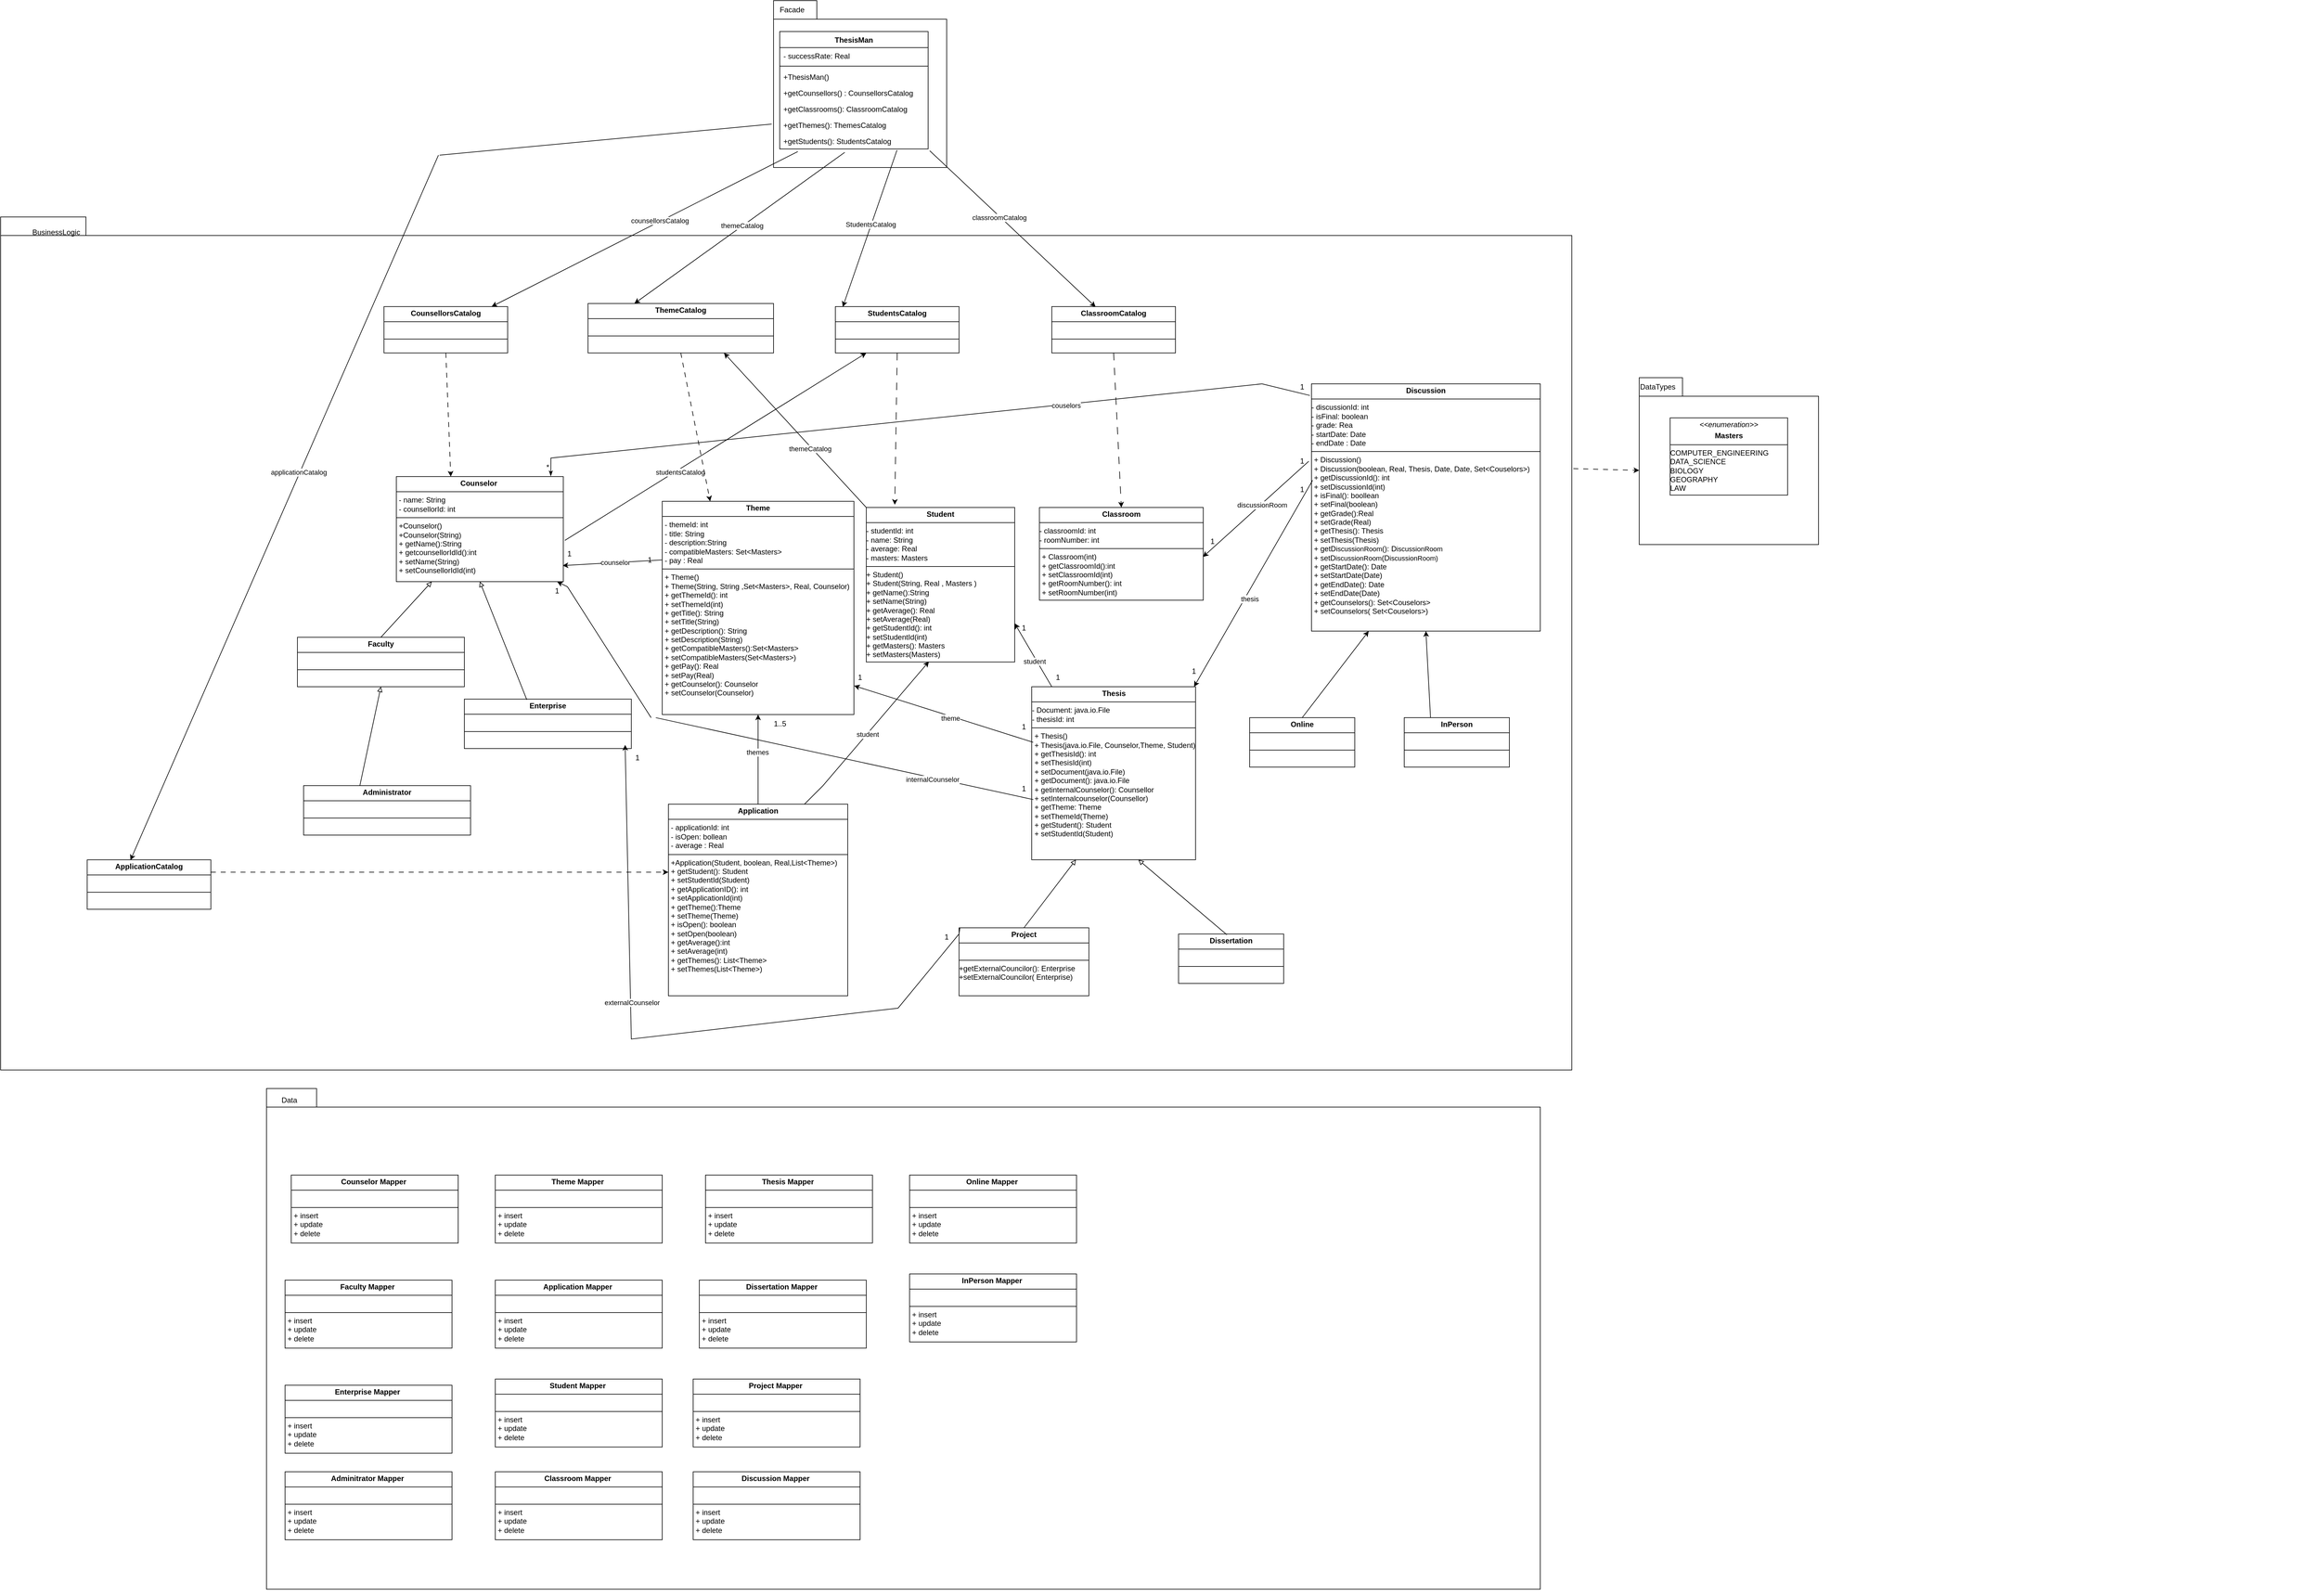 <mxfile version="24.2.1" type="github">
  <diagram name="Page-1" id="Iy_dI4fpFOT3Uq1jtPuq">
    <mxGraphModel dx="1888" dy="1519" grid="1" gridSize="10" guides="1" tooltips="1" connect="1" arrows="1" fold="1" page="1" pageScale="1" pageWidth="850" pageHeight="1100" math="0" shadow="0">
      <root>
        <mxCell id="0" />
        <mxCell id="1" parent="0" />
        <mxCell id="9Kb7eWinXGNjsF5yYqvm-149" value="" style="shape=folder;fontStyle=1;spacingTop=10;tabWidth=70;tabHeight=30;tabPosition=left;html=1;whiteSpace=wrap;" parent="1" vertex="1">
          <mxGeometry x="740" y="90" width="280" height="270" as="geometry" />
        </mxCell>
        <mxCell id="9Kb7eWinXGNjsF5yYqvm-150" value="Facade" style="text;html=1;align=center;verticalAlign=middle;whiteSpace=wrap;rounded=0;" parent="1" vertex="1">
          <mxGeometry x="740" y="100" width="60" height="10" as="geometry" />
        </mxCell>
        <mxCell id="9Kb7eWinXGNjsF5yYqvm-152" value="" style="shape=folder;fontStyle=1;spacingTop=10;tabWidth=110;tabHeight=30;tabPosition=left;html=1;whiteSpace=wrap;" parent="1" vertex="1">
          <mxGeometry x="-510" y="440" width="2541" height="1380" as="geometry" />
        </mxCell>
        <mxCell id="9Kb7eWinXGNjsF5yYqvm-153" value="BusinessLogic" style="text;html=1;align=center;verticalAlign=middle;whiteSpace=wrap;rounded=0;" parent="1" vertex="1">
          <mxGeometry x="-450" y="450" width="60" height="30" as="geometry" />
        </mxCell>
        <mxCell id="9Kb7eWinXGNjsF5yYqvm-156" value="ThesisMan" style="swimlane;fontStyle=1;align=center;verticalAlign=top;childLayout=stackLayout;horizontal=1;startSize=26;horizontalStack=0;resizeParent=1;resizeParentMax=0;resizeLast=0;collapsible=1;marginBottom=0;whiteSpace=wrap;html=1;" parent="1" vertex="1">
          <mxGeometry x="750" y="140" width="240" height="190" as="geometry" />
        </mxCell>
        <mxCell id="9Kb7eWinXGNjsF5yYqvm-157" value="- successRate: Real" style="text;strokeColor=none;fillColor=none;align=left;verticalAlign=top;spacingLeft=4;spacingRight=4;overflow=hidden;rotatable=0;points=[[0,0.5],[1,0.5]];portConstraint=eastwest;whiteSpace=wrap;html=1;" parent="9Kb7eWinXGNjsF5yYqvm-156" vertex="1">
          <mxGeometry y="26" width="240" height="26" as="geometry" />
        </mxCell>
        <mxCell id="9Kb7eWinXGNjsF5yYqvm-158" value="" style="line;strokeWidth=1;fillColor=none;align=left;verticalAlign=middle;spacingTop=-1;spacingLeft=3;spacingRight=3;rotatable=0;labelPosition=right;points=[];portConstraint=eastwest;strokeColor=inherit;" parent="9Kb7eWinXGNjsF5yYqvm-156" vertex="1">
          <mxGeometry y="52" width="240" height="8" as="geometry" />
        </mxCell>
        <mxCell id="9Kb7eWinXGNjsF5yYqvm-159" value="+ThesisMan()" style="text;strokeColor=none;fillColor=none;align=left;verticalAlign=top;spacingLeft=4;spacingRight=4;overflow=hidden;rotatable=0;points=[[0,0.5],[1,0.5]];portConstraint=eastwest;whiteSpace=wrap;html=1;" parent="9Kb7eWinXGNjsF5yYqvm-156" vertex="1">
          <mxGeometry y="60" width="240" height="26" as="geometry" />
        </mxCell>
        <mxCell id="9Kb7eWinXGNjsF5yYqvm-163" value="&lt;div&gt;+getCounsellors() : CounsellorsCatalog&lt;br&gt;&lt;/div&gt;" style="text;strokeColor=none;fillColor=none;align=left;verticalAlign=top;spacingLeft=4;spacingRight=4;overflow=hidden;rotatable=0;points=[[0,0.5],[1,0.5]];portConstraint=eastwest;whiteSpace=wrap;html=1;" parent="9Kb7eWinXGNjsF5yYqvm-156" vertex="1">
          <mxGeometry y="86" width="240" height="26" as="geometry" />
        </mxCell>
        <mxCell id="9Kb7eWinXGNjsF5yYqvm-164" value="&lt;div&gt;+getClassrooms(): ClassroomCatalog&lt;br&gt;&lt;/div&gt;&lt;div&gt;&lt;br&gt;&lt;/div&gt;&lt;div&gt;&lt;br&gt;&lt;/div&gt;" style="text;strokeColor=none;fillColor=none;align=left;verticalAlign=top;spacingLeft=4;spacingRight=4;overflow=hidden;rotatable=0;points=[[0,0.5],[1,0.5]];portConstraint=eastwest;whiteSpace=wrap;html=1;" parent="9Kb7eWinXGNjsF5yYqvm-156" vertex="1">
          <mxGeometry y="112" width="240" height="26" as="geometry" />
        </mxCell>
        <mxCell id="9Kb7eWinXGNjsF5yYqvm-165" value="+getThemes(): ThemesCatalog" style="text;strokeColor=none;fillColor=none;align=left;verticalAlign=top;spacingLeft=4;spacingRight=4;overflow=hidden;rotatable=0;points=[[0,0.5],[1,0.5]];portConstraint=eastwest;whiteSpace=wrap;html=1;" parent="9Kb7eWinXGNjsF5yYqvm-156" vertex="1">
          <mxGeometry y="138" width="240" height="26" as="geometry" />
        </mxCell>
        <mxCell id="9Kb7eWinXGNjsF5yYqvm-180" value="+getStudents(): StudentsCatalog" style="text;strokeColor=none;fillColor=none;align=left;verticalAlign=top;spacingLeft=4;spacingRight=4;overflow=hidden;rotatable=0;points=[[0,0.5],[1,0.5]];portConstraint=eastwest;whiteSpace=wrap;html=1;" parent="9Kb7eWinXGNjsF5yYqvm-156" vertex="1">
          <mxGeometry y="164" width="240" height="26" as="geometry" />
        </mxCell>
        <mxCell id="9Kb7eWinXGNjsF5yYqvm-175" value="&lt;p style=&quot;margin:0px;margin-top:4px;text-align:center;&quot;&gt;&lt;b&gt;CounsellorsCatalog&lt;/b&gt;&lt;/p&gt;&lt;hr size=&quot;1&quot; style=&quot;border-style:solid;&quot;&gt;&lt;p style=&quot;margin:0px;margin-left:4px;&quot;&gt;&lt;br&gt;&lt;/p&gt;&lt;hr size=&quot;1&quot; style=&quot;border-style:solid;&quot;&gt;&lt;p style=&quot;margin:0px;margin-left:4px;&quot;&gt;&lt;br&gt;&lt;/p&gt;" style="verticalAlign=top;align=left;overflow=fill;html=1;whiteSpace=wrap;" parent="1" vertex="1">
          <mxGeometry x="110" y="585" width="200" height="75" as="geometry" />
        </mxCell>
        <mxCell id="9Kb7eWinXGNjsF5yYqvm-176" value="" style="endArrow=classic;html=1;rounded=0;exitX=0.122;exitY=1.16;exitDx=0;exitDy=0;exitPerimeter=0;" parent="1" source="9Kb7eWinXGNjsF5yYqvm-180" target="9Kb7eWinXGNjsF5yYqvm-175" edge="1">
          <mxGeometry width="50" height="50" relative="1" as="geometry">
            <mxPoint x="220" y="350" as="sourcePoint" />
            <mxPoint x="300" y="510" as="targetPoint" />
          </mxGeometry>
        </mxCell>
        <mxCell id="9Kb7eWinXGNjsF5yYqvm-177" value="counsellorsCatalog" style="edgeLabel;html=1;align=center;verticalAlign=middle;resizable=0;points=[];" parent="9Kb7eWinXGNjsF5yYqvm-176" vertex="1" connectable="0">
          <mxGeometry x="-0.1" y="-2" relative="1" as="geometry">
            <mxPoint as="offset" />
          </mxGeometry>
        </mxCell>
        <mxCell id="9Kb7eWinXGNjsF5yYqvm-178" value="&lt;p style=&quot;margin:0px;margin-top:4px;text-align:center;&quot;&gt;&lt;b&gt;ThemeCatalog&lt;/b&gt;&lt;/p&gt;&lt;hr size=&quot;1&quot; style=&quot;border-style:solid;&quot;&gt;&lt;p style=&quot;margin:0px;margin-left:4px;&quot;&gt;&lt;br&gt;&lt;/p&gt;&lt;hr size=&quot;1&quot; style=&quot;border-style:solid;&quot;&gt;&lt;p style=&quot;margin:0px;margin-left:4px;&quot;&gt;&lt;br&gt;&lt;/p&gt;" style="verticalAlign=top;align=left;overflow=fill;html=1;whiteSpace=wrap;" parent="1" vertex="1">
          <mxGeometry x="440" y="580" width="300" height="80" as="geometry" />
        </mxCell>
        <mxCell id="9Kb7eWinXGNjsF5yYqvm-179" value="&lt;p style=&quot;margin:0px;margin-top:4px;text-align:center;&quot;&gt;&lt;b&gt;StudentsCatalog&lt;/b&gt;&lt;/p&gt;&lt;hr size=&quot;1&quot; style=&quot;border-style:solid;&quot;&gt;&lt;p style=&quot;margin:0px;margin-left:4px;&quot;&gt;&lt;br&gt;&lt;/p&gt;&lt;hr size=&quot;1&quot; style=&quot;border-style:solid;&quot;&gt;&lt;p style=&quot;margin:0px;margin-left:4px;&quot;&gt;&lt;br&gt;&lt;/p&gt;" style="verticalAlign=top;align=left;overflow=fill;html=1;whiteSpace=wrap;" parent="1" vertex="1">
          <mxGeometry x="840" y="585" width="200" height="75" as="geometry" />
        </mxCell>
        <mxCell id="9Kb7eWinXGNjsF5yYqvm-181" value="" style="endArrow=classic;html=1;rounded=0;exitX=0.438;exitY=1.211;exitDx=0;exitDy=0;exitPerimeter=0;entryX=0.25;entryY=0;entryDx=0;entryDy=0;" parent="1" source="9Kb7eWinXGNjsF5yYqvm-180" target="9Kb7eWinXGNjsF5yYqvm-178" edge="1">
          <mxGeometry width="50" height="50" relative="1" as="geometry">
            <mxPoint x="400" y="570" as="sourcePoint" />
            <mxPoint x="450" y="520" as="targetPoint" />
          </mxGeometry>
        </mxCell>
        <mxCell id="9Kb7eWinXGNjsF5yYqvm-183" value="themeCatalog" style="edgeLabel;html=1;align=center;verticalAlign=middle;resizable=0;points=[];" parent="9Kb7eWinXGNjsF5yYqvm-181" vertex="1" connectable="0">
          <mxGeometry x="-0.024" y="-1" relative="1" as="geometry">
            <mxPoint as="offset" />
          </mxGeometry>
        </mxCell>
        <mxCell id="9Kb7eWinXGNjsF5yYqvm-182" value="" style="endArrow=classic;html=1;rounded=0;exitX=0.79;exitY=1.077;exitDx=0;exitDy=0;exitPerimeter=0;entryX=0.06;entryY=0.005;entryDx=0;entryDy=0;entryPerimeter=0;" parent="1" source="9Kb7eWinXGNjsF5yYqvm-180" target="9Kb7eWinXGNjsF5yYqvm-179" edge="1">
          <mxGeometry width="50" height="50" relative="1" as="geometry">
            <mxPoint x="400" y="570" as="sourcePoint" />
            <mxPoint x="450" y="520" as="targetPoint" />
          </mxGeometry>
        </mxCell>
        <mxCell id="9Kb7eWinXGNjsF5yYqvm-184" value="StudentsCatalog" style="edgeLabel;html=1;align=center;verticalAlign=middle;resizable=0;points=[];" parent="9Kb7eWinXGNjsF5yYqvm-182" vertex="1" connectable="0">
          <mxGeometry x="-0.052" y="-1" relative="1" as="geometry">
            <mxPoint as="offset" />
          </mxGeometry>
        </mxCell>
        <mxCell id="9Kb7eWinXGNjsF5yYqvm-185" value="" style="group" parent="1" vertex="1" connectable="0">
          <mxGeometry x="-90" y="1780" width="3330" height="890" as="geometry" />
        </mxCell>
        <mxCell id="9Kb7eWinXGNjsF5yYqvm-154" value="" style="shape=folder;fontStyle=1;spacingTop=10;tabWidth=70;tabHeight=30;tabPosition=left;html=1;whiteSpace=wrap;" parent="9Kb7eWinXGNjsF5yYqvm-185" vertex="1">
          <mxGeometry x="10" y="70" width="2060" height="810" as="geometry" />
        </mxCell>
        <mxCell id="9Kb7eWinXGNjsF5yYqvm-155" value="Data" style="text;html=1;align=center;verticalAlign=middle;whiteSpace=wrap;rounded=0;" parent="9Kb7eWinXGNjsF5yYqvm-185" vertex="1">
          <mxGeometry x="-159.998" y="39.996" width="413.793" height="97.778" as="geometry" />
        </mxCell>
        <mxCell id="OWafIZ12DqesCI9W8bvT-5" value="&lt;p style=&quot;margin: 4px 0px 0px; text-align: center;&quot;&gt;&lt;b&gt;Counselor Mapper&amp;nbsp;&lt;/b&gt;&lt;br&gt;&lt;/p&gt;&lt;hr style=&quot;border-style: solid;&quot; size=&quot;1&quot;&gt;&lt;p style=&quot;margin: 0px 0px 0px 4px;&quot;&gt;&lt;br&gt;&lt;/p&gt;&lt;hr style=&quot;border-style: solid;&quot; size=&quot;1&quot;&gt;&lt;p style=&quot;margin: 0px 0px 0px 4px;&quot;&gt;&lt;span style=&quot;background-color: initial;&quot;&gt;+ insert&lt;/span&gt;&lt;/p&gt;&lt;p style=&quot;margin: 0px 0px 0px 4px;&quot;&gt;&lt;span style=&quot;background-color: initial;&quot;&gt;+ update&lt;/span&gt;&lt;/p&gt;&lt;p style=&quot;margin: 0px 0px 0px 4px;&quot;&gt;&lt;span style=&quot;background-color: initial;&quot;&gt;+ delete&lt;/span&gt;&lt;/p&gt;" style="verticalAlign=top;align=left;overflow=fill;html=1;whiteSpace=wrap;" vertex="1" parent="9Kb7eWinXGNjsF5yYqvm-185">
          <mxGeometry x="50" y="210" width="270" height="110" as="geometry" />
        </mxCell>
        <mxCell id="OWafIZ12DqesCI9W8bvT-10" value="&lt;p style=&quot;margin:0px;margin-top:4px;text-align:center;&quot;&gt;&lt;b&gt;Faculty Mapper&amp;nbsp;&lt;/b&gt;&lt;br&gt;&lt;/p&gt;&lt;hr size=&quot;1&quot; style=&quot;border-style:solid;&quot;&gt;&lt;p style=&quot;margin:0px;margin-left:4px;&quot;&gt;&lt;br&gt;&lt;/p&gt;&lt;hr size=&quot;1&quot; style=&quot;border-style:solid;&quot;&gt;&lt;p style=&quot;margin:0px;margin-left:4px;&quot;&gt;&lt;span style=&quot;background-color: initial;&quot;&gt;+ insert&lt;/span&gt;&lt;/p&gt;&lt;p style=&quot;margin:0px;margin-left:4px;&quot;&gt;&lt;span style=&quot;background-color: initial;&quot;&gt;+ update&lt;/span&gt;&lt;/p&gt;&lt;p style=&quot;margin:0px;margin-left:4px;&quot;&gt;&lt;span style=&quot;background-color: initial;&quot;&gt;+ delete&lt;/span&gt;&lt;/p&gt;" style="verticalAlign=top;align=left;overflow=fill;html=1;whiteSpace=wrap;" vertex="1" parent="9Kb7eWinXGNjsF5yYqvm-185">
          <mxGeometry x="40" y="380" width="270" height="110" as="geometry" />
        </mxCell>
        <mxCell id="OWafIZ12DqesCI9W8bvT-11" value="&lt;p style=&quot;margin:0px;margin-top:4px;text-align:center;&quot;&gt;&lt;b&gt;Enterprise Mapper&amp;nbsp;&lt;/b&gt;&lt;br&gt;&lt;/p&gt;&lt;hr size=&quot;1&quot; style=&quot;border-style:solid;&quot;&gt;&lt;p style=&quot;margin:0px;margin-left:4px;&quot;&gt;&lt;br&gt;&lt;/p&gt;&lt;hr size=&quot;1&quot; style=&quot;border-style:solid;&quot;&gt;&lt;p style=&quot;margin:0px;margin-left:4px;&quot;&gt;&lt;span style=&quot;background-color: initial;&quot;&gt;+ insert&lt;/span&gt;&lt;/p&gt;&lt;p style=&quot;margin:0px;margin-left:4px;&quot;&gt;&lt;span style=&quot;background-color: initial;&quot;&gt;+ update&lt;/span&gt;&lt;/p&gt;&lt;p style=&quot;margin:0px;margin-left:4px;&quot;&gt;&lt;span style=&quot;background-color: initial;&quot;&gt;+ delete&lt;/span&gt;&lt;/p&gt;" style="verticalAlign=top;align=left;overflow=fill;html=1;whiteSpace=wrap;" vertex="1" parent="9Kb7eWinXGNjsF5yYqvm-185">
          <mxGeometry x="40" y="550" width="270" height="110" as="geometry" />
        </mxCell>
        <mxCell id="OWafIZ12DqesCI9W8bvT-12" value="&lt;p style=&quot;margin:0px;margin-top:4px;text-align:center;&quot;&gt;&lt;b&gt;Adminitrator Mapper&amp;nbsp;&lt;/b&gt;&lt;br&gt;&lt;/p&gt;&lt;hr size=&quot;1&quot; style=&quot;border-style:solid;&quot;&gt;&lt;p style=&quot;margin:0px;margin-left:4px;&quot;&gt;&lt;br&gt;&lt;/p&gt;&lt;hr size=&quot;1&quot; style=&quot;border-style:solid;&quot;&gt;&lt;p style=&quot;margin:0px;margin-left:4px;&quot;&gt;&lt;span style=&quot;background-color: initial;&quot;&gt;+ insert&lt;/span&gt;&lt;/p&gt;&lt;p style=&quot;margin:0px;margin-left:4px;&quot;&gt;&lt;span style=&quot;background-color: initial;&quot;&gt;+ update&lt;/span&gt;&lt;/p&gt;&lt;p style=&quot;margin:0px;margin-left:4px;&quot;&gt;&lt;span style=&quot;background-color: initial;&quot;&gt;+ delete&lt;/span&gt;&lt;/p&gt;" style="verticalAlign=top;align=left;overflow=fill;html=1;whiteSpace=wrap;" vertex="1" parent="9Kb7eWinXGNjsF5yYqvm-185">
          <mxGeometry x="40" y="690" width="270" height="110" as="geometry" />
        </mxCell>
        <mxCell id="OWafIZ12DqesCI9W8bvT-34" value="&lt;p style=&quot;margin: 4px 0px 0px; text-align: center;&quot;&gt;&lt;b&gt;Theme Mapper&amp;nbsp;&lt;/b&gt;&lt;br&gt;&lt;/p&gt;&lt;hr style=&quot;border-style: solid;&quot; size=&quot;1&quot;&gt;&lt;p style=&quot;margin: 0px 0px 0px 4px;&quot;&gt;&lt;br&gt;&lt;/p&gt;&lt;hr style=&quot;border-style: solid;&quot; size=&quot;1&quot;&gt;&lt;p style=&quot;margin: 0px 0px 0px 4px;&quot;&gt;&lt;span style=&quot;background-color: initial;&quot;&gt;+ insert&lt;/span&gt;&lt;/p&gt;&lt;p style=&quot;margin: 0px 0px 0px 4px;&quot;&gt;&lt;span style=&quot;background-color: initial;&quot;&gt;+ update&lt;/span&gt;&lt;/p&gt;&lt;p style=&quot;margin: 0px 0px 0px 4px;&quot;&gt;&lt;span style=&quot;background-color: initial;&quot;&gt;+ delete&lt;/span&gt;&lt;/p&gt;" style="verticalAlign=top;align=left;overflow=fill;html=1;whiteSpace=wrap;" vertex="1" parent="9Kb7eWinXGNjsF5yYqvm-185">
          <mxGeometry x="380" y="210" width="270" height="110" as="geometry" />
        </mxCell>
        <mxCell id="OWafIZ12DqesCI9W8bvT-35" value="&lt;p style=&quot;margin: 4px 0px 0px; text-align: center;&quot;&gt;&lt;b&gt;Application Mapper&amp;nbsp;&lt;/b&gt;&lt;br&gt;&lt;/p&gt;&lt;hr style=&quot;border-style: solid;&quot; size=&quot;1&quot;&gt;&lt;p style=&quot;margin: 0px 0px 0px 4px;&quot;&gt;&lt;br&gt;&lt;/p&gt;&lt;hr style=&quot;border-style: solid;&quot; size=&quot;1&quot;&gt;&lt;p style=&quot;margin: 0px 0px 0px 4px;&quot;&gt;&lt;span style=&quot;background-color: initial;&quot;&gt;+ insert&lt;/span&gt;&lt;/p&gt;&lt;p style=&quot;margin: 0px 0px 0px 4px;&quot;&gt;&lt;span style=&quot;background-color: initial;&quot;&gt;+ update&lt;/span&gt;&lt;/p&gt;&lt;p style=&quot;margin: 0px 0px 0px 4px;&quot;&gt;&lt;span style=&quot;background-color: initial;&quot;&gt;+ delete&lt;/span&gt;&lt;/p&gt;" style="verticalAlign=top;align=left;overflow=fill;html=1;whiteSpace=wrap;" vertex="1" parent="9Kb7eWinXGNjsF5yYqvm-185">
          <mxGeometry x="380" y="380" width="270" height="110" as="geometry" />
        </mxCell>
        <mxCell id="OWafIZ12DqesCI9W8bvT-36" value="&lt;p style=&quot;margin: 4px 0px 0px; text-align: center;&quot;&gt;&lt;b&gt;Student Mapper&amp;nbsp;&lt;/b&gt;&lt;br&gt;&lt;/p&gt;&lt;hr style=&quot;border-style: solid;&quot; size=&quot;1&quot;&gt;&lt;p style=&quot;margin: 0px 0px 0px 4px;&quot;&gt;&lt;br&gt;&lt;/p&gt;&lt;hr style=&quot;border-style: solid;&quot; size=&quot;1&quot;&gt;&lt;p style=&quot;margin: 0px 0px 0px 4px;&quot;&gt;&lt;span style=&quot;background-color: initial;&quot;&gt;+ insert&lt;/span&gt;&lt;/p&gt;&lt;p style=&quot;margin: 0px 0px 0px 4px;&quot;&gt;&lt;span style=&quot;background-color: initial;&quot;&gt;+ update&lt;/span&gt;&lt;/p&gt;&lt;p style=&quot;margin: 0px 0px 0px 4px;&quot;&gt;&lt;span style=&quot;background-color: initial;&quot;&gt;+ delete&lt;/span&gt;&lt;/p&gt;" style="verticalAlign=top;align=left;overflow=fill;html=1;whiteSpace=wrap;" vertex="1" parent="9Kb7eWinXGNjsF5yYqvm-185">
          <mxGeometry x="380" y="540" width="270" height="110" as="geometry" />
        </mxCell>
        <mxCell id="OWafIZ12DqesCI9W8bvT-37" value="&lt;p style=&quot;margin: 4px 0px 0px; text-align: center;&quot;&gt;&lt;b&gt;Classroom Mapper&amp;nbsp;&lt;/b&gt;&lt;br&gt;&lt;/p&gt;&lt;hr style=&quot;border-style: solid;&quot; size=&quot;1&quot;&gt;&lt;p style=&quot;margin: 0px 0px 0px 4px;&quot;&gt;&lt;br&gt;&lt;/p&gt;&lt;hr style=&quot;border-style: solid;&quot; size=&quot;1&quot;&gt;&lt;p style=&quot;margin: 0px 0px 0px 4px;&quot;&gt;&lt;span style=&quot;background-color: initial;&quot;&gt;+ insert&lt;/span&gt;&lt;/p&gt;&lt;p style=&quot;margin: 0px 0px 0px 4px;&quot;&gt;&lt;span style=&quot;background-color: initial;&quot;&gt;+ update&lt;/span&gt;&lt;/p&gt;&lt;p style=&quot;margin: 0px 0px 0px 4px;&quot;&gt;&lt;span style=&quot;background-color: initial;&quot;&gt;+ delete&lt;/span&gt;&lt;/p&gt;" style="verticalAlign=top;align=left;overflow=fill;html=1;whiteSpace=wrap;" vertex="1" parent="9Kb7eWinXGNjsF5yYqvm-185">
          <mxGeometry x="380" y="690" width="270" height="110" as="geometry" />
        </mxCell>
        <mxCell id="OWafIZ12DqesCI9W8bvT-38" value="&lt;p style=&quot;margin: 4px 0px 0px; text-align: center;&quot;&gt;&lt;b&gt;Thesis Mapper&amp;nbsp;&lt;/b&gt;&lt;br&gt;&lt;/p&gt;&lt;hr style=&quot;border-style: solid;&quot; size=&quot;1&quot;&gt;&lt;p style=&quot;margin: 0px 0px 0px 4px;&quot;&gt;&lt;br&gt;&lt;/p&gt;&lt;hr style=&quot;border-style: solid;&quot; size=&quot;1&quot;&gt;&lt;p style=&quot;margin: 0px 0px 0px 4px;&quot;&gt;&lt;span style=&quot;background-color: initial;&quot;&gt;+ insert&lt;/span&gt;&lt;/p&gt;&lt;p style=&quot;margin: 0px 0px 0px 4px;&quot;&gt;&lt;span style=&quot;background-color: initial;&quot;&gt;+ update&lt;/span&gt;&lt;/p&gt;&lt;p style=&quot;margin: 0px 0px 0px 4px;&quot;&gt;&lt;span style=&quot;background-color: initial;&quot;&gt;+ delete&lt;/span&gt;&lt;/p&gt;" style="verticalAlign=top;align=left;overflow=fill;html=1;whiteSpace=wrap;" vertex="1" parent="9Kb7eWinXGNjsF5yYqvm-185">
          <mxGeometry x="720" y="210" width="270" height="110" as="geometry" />
        </mxCell>
        <mxCell id="OWafIZ12DqesCI9W8bvT-39" value="&lt;p style=&quot;margin: 4px 0px 0px; text-align: center;&quot;&gt;&lt;b&gt;Dissertation Mapper&amp;nbsp;&lt;/b&gt;&lt;br&gt;&lt;/p&gt;&lt;hr style=&quot;border-style: solid;&quot; size=&quot;1&quot;&gt;&lt;p style=&quot;margin: 0px 0px 0px 4px;&quot;&gt;&lt;br&gt;&lt;/p&gt;&lt;hr style=&quot;border-style: solid;&quot; size=&quot;1&quot;&gt;&lt;p style=&quot;margin: 0px 0px 0px 4px;&quot;&gt;&lt;span style=&quot;background-color: initial;&quot;&gt;+ insert&lt;/span&gt;&lt;/p&gt;&lt;p style=&quot;margin: 0px 0px 0px 4px;&quot;&gt;&lt;span style=&quot;background-color: initial;&quot;&gt;+ update&lt;/span&gt;&lt;/p&gt;&lt;p style=&quot;margin: 0px 0px 0px 4px;&quot;&gt;&lt;span style=&quot;background-color: initial;&quot;&gt;+ delete&lt;/span&gt;&lt;/p&gt;" style="verticalAlign=top;align=left;overflow=fill;html=1;whiteSpace=wrap;" vertex="1" parent="9Kb7eWinXGNjsF5yYqvm-185">
          <mxGeometry x="710" y="380" width="270" height="110" as="geometry" />
        </mxCell>
        <mxCell id="OWafIZ12DqesCI9W8bvT-40" value="&lt;p style=&quot;margin: 4px 0px 0px; text-align: center;&quot;&gt;&lt;b&gt;Project Mapper&amp;nbsp;&lt;/b&gt;&lt;br&gt;&lt;/p&gt;&lt;hr style=&quot;border-style: solid;&quot; size=&quot;1&quot;&gt;&lt;p style=&quot;margin: 0px 0px 0px 4px;&quot;&gt;&lt;br&gt;&lt;/p&gt;&lt;hr style=&quot;border-style: solid;&quot; size=&quot;1&quot;&gt;&lt;p style=&quot;margin: 0px 0px 0px 4px;&quot;&gt;&lt;span style=&quot;background-color: initial;&quot;&gt;+ insert&lt;/span&gt;&lt;/p&gt;&lt;p style=&quot;margin: 0px 0px 0px 4px;&quot;&gt;&lt;span style=&quot;background-color: initial;&quot;&gt;+ update&lt;/span&gt;&lt;/p&gt;&lt;p style=&quot;margin: 0px 0px 0px 4px;&quot;&gt;&lt;span style=&quot;background-color: initial;&quot;&gt;+ delete&lt;/span&gt;&lt;/p&gt;" style="verticalAlign=top;align=left;overflow=fill;html=1;whiteSpace=wrap;" vertex="1" parent="9Kb7eWinXGNjsF5yYqvm-185">
          <mxGeometry x="700" y="540" width="270" height="110" as="geometry" />
        </mxCell>
        <mxCell id="OWafIZ12DqesCI9W8bvT-41" value="&lt;p style=&quot;margin: 4px 0px 0px; text-align: center;&quot;&gt;&lt;b&gt;Discussion Mapper&amp;nbsp;&lt;/b&gt;&lt;br&gt;&lt;/p&gt;&lt;hr style=&quot;border-style: solid;&quot; size=&quot;1&quot;&gt;&lt;p style=&quot;margin: 0px 0px 0px 4px;&quot;&gt;&lt;br&gt;&lt;/p&gt;&lt;hr style=&quot;border-style: solid;&quot; size=&quot;1&quot;&gt;&lt;p style=&quot;margin: 0px 0px 0px 4px;&quot;&gt;&lt;span style=&quot;background-color: initial;&quot;&gt;+ insert&lt;/span&gt;&lt;/p&gt;&lt;p style=&quot;margin: 0px 0px 0px 4px;&quot;&gt;&lt;span style=&quot;background-color: initial;&quot;&gt;+ update&lt;/span&gt;&lt;/p&gt;&lt;p style=&quot;margin: 0px 0px 0px 4px;&quot;&gt;&lt;span style=&quot;background-color: initial;&quot;&gt;+ delete&lt;/span&gt;&lt;/p&gt;" style="verticalAlign=top;align=left;overflow=fill;html=1;whiteSpace=wrap;" vertex="1" parent="9Kb7eWinXGNjsF5yYqvm-185">
          <mxGeometry x="700" y="690" width="270" height="110" as="geometry" />
        </mxCell>
        <mxCell id="OWafIZ12DqesCI9W8bvT-42" value="&lt;p style=&quot;margin: 4px 0px 0px; text-align: center;&quot;&gt;&lt;b&gt;Online Mapper&amp;nbsp;&lt;/b&gt;&lt;br&gt;&lt;/p&gt;&lt;hr style=&quot;border-style: solid;&quot; size=&quot;1&quot;&gt;&lt;p style=&quot;margin: 0px 0px 0px 4px;&quot;&gt;&lt;br&gt;&lt;/p&gt;&lt;hr style=&quot;border-style: solid;&quot; size=&quot;1&quot;&gt;&lt;p style=&quot;margin: 0px 0px 0px 4px;&quot;&gt;&lt;span style=&quot;background-color: initial;&quot;&gt;+ insert&lt;/span&gt;&lt;/p&gt;&lt;p style=&quot;margin: 0px 0px 0px 4px;&quot;&gt;&lt;span style=&quot;background-color: initial;&quot;&gt;+ update&lt;/span&gt;&lt;/p&gt;&lt;p style=&quot;margin: 0px 0px 0px 4px;&quot;&gt;&lt;span style=&quot;background-color: initial;&quot;&gt;+ delete&lt;/span&gt;&lt;/p&gt;" style="verticalAlign=top;align=left;overflow=fill;html=1;whiteSpace=wrap;" vertex="1" parent="9Kb7eWinXGNjsF5yYqvm-185">
          <mxGeometry x="1050" y="210" width="270" height="110" as="geometry" />
        </mxCell>
        <mxCell id="OWafIZ12DqesCI9W8bvT-43" value="&lt;p style=&quot;margin: 4px 0px 0px; text-align: center;&quot;&gt;&lt;b&gt;InPerson Mapper&amp;nbsp;&lt;/b&gt;&lt;br&gt;&lt;/p&gt;&lt;hr style=&quot;border-style: solid;&quot; size=&quot;1&quot;&gt;&lt;p style=&quot;margin: 0px 0px 0px 4px;&quot;&gt;&lt;br&gt;&lt;/p&gt;&lt;hr style=&quot;border-style: solid;&quot; size=&quot;1&quot;&gt;&lt;p style=&quot;margin: 0px 0px 0px 4px;&quot;&gt;&lt;span style=&quot;background-color: initial;&quot;&gt;+ insert&lt;/span&gt;&lt;/p&gt;&lt;p style=&quot;margin: 0px 0px 0px 4px;&quot;&gt;&lt;span style=&quot;background-color: initial;&quot;&gt;+ update&lt;/span&gt;&lt;/p&gt;&lt;p style=&quot;margin: 0px 0px 0px 4px;&quot;&gt;&lt;span style=&quot;background-color: initial;&quot;&gt;+ delete&lt;/span&gt;&lt;/p&gt;" style="verticalAlign=top;align=left;overflow=fill;html=1;whiteSpace=wrap;" vertex="1" parent="9Kb7eWinXGNjsF5yYqvm-185">
          <mxGeometry x="1050" y="370" width="270" height="110" as="geometry" />
        </mxCell>
        <mxCell id="9Kb7eWinXGNjsF5yYqvm-186" value="&lt;p style=&quot;margin:0px;margin-top:4px;text-align:center;&quot;&gt;&lt;b&gt;ClassroomCatalog&lt;/b&gt;&lt;/p&gt;&lt;hr size=&quot;1&quot; style=&quot;border-style:solid;&quot;&gt;&lt;p style=&quot;margin:0px;margin-left:4px;&quot;&gt;&lt;br&gt;&lt;/p&gt;&lt;hr size=&quot;1&quot; style=&quot;border-style:solid;&quot;&gt;&lt;p style=&quot;margin:0px;margin-left:4px;&quot;&gt;&lt;br&gt;&lt;/p&gt;" style="verticalAlign=top;align=left;overflow=fill;html=1;whiteSpace=wrap;" parent="1" vertex="1">
          <mxGeometry x="1190" y="585" width="200" height="75" as="geometry" />
        </mxCell>
        <mxCell id="9Kb7eWinXGNjsF5yYqvm-188" value="" style="endArrow=classic;html=1;rounded=0;entryX=0.354;entryY=0.007;entryDx=0;entryDy=0;entryPerimeter=0;exitX=1.011;exitY=1.11;exitDx=0;exitDy=0;exitPerimeter=0;" parent="1" source="9Kb7eWinXGNjsF5yYqvm-180" target="9Kb7eWinXGNjsF5yYqvm-186" edge="1">
          <mxGeometry width="50" height="50" relative="1" as="geometry">
            <mxPoint x="490" y="580" as="sourcePoint" />
            <mxPoint x="540" y="530" as="targetPoint" />
          </mxGeometry>
        </mxCell>
        <mxCell id="9Kb7eWinXGNjsF5yYqvm-189" value="classroomCatalog" style="edgeLabel;html=1;align=center;verticalAlign=middle;resizable=0;points=[];" parent="9Kb7eWinXGNjsF5yYqvm-188" vertex="1" connectable="0">
          <mxGeometry x="-0.159" y="-2" relative="1" as="geometry">
            <mxPoint x="1" as="offset" />
          </mxGeometry>
        </mxCell>
        <mxCell id="9Kb7eWinXGNjsF5yYqvm-191" value="" style="endArrow=classic;html=1;rounded=0;exitX=0.5;exitY=1;exitDx=0;exitDy=0;entryX=0.326;entryY=0;entryDx=0;entryDy=0;entryPerimeter=0;dashed=1;dashPattern=8 8;" parent="1" source="9Kb7eWinXGNjsF5yYqvm-175" target="9Kb7eWinXGNjsF5yYqvm-196" edge="1">
          <mxGeometry width="50" height="50" relative="1" as="geometry">
            <mxPoint x="280" y="925" as="sourcePoint" />
            <mxPoint x="330" y="875" as="targetPoint" />
          </mxGeometry>
        </mxCell>
        <mxCell id="9Kb7eWinXGNjsF5yYqvm-196" value="&lt;p style=&quot;margin:0px;margin-top:4px;text-align:center;&quot;&gt;&lt;b&gt;Counselor&amp;nbsp;&lt;/b&gt;&lt;br&gt;&lt;/p&gt;&lt;hr size=&quot;1&quot; style=&quot;border-style:solid;&quot;&gt;&lt;p style=&quot;margin:0px;margin-left:4px;&quot;&gt;- name: String&lt;/p&gt;&lt;p style=&quot;margin:0px;margin-left:4px;&quot;&gt;- counsellorId: int&lt;br&gt;&lt;/p&gt;&lt;hr size=&quot;1&quot; style=&quot;border-style:solid;&quot;&gt;&lt;p style=&quot;margin:0px;margin-left:4px;&quot;&gt;&lt;span style=&quot;background-color: initial;&quot;&gt;+Counselor()&lt;/span&gt;&lt;/p&gt;&lt;p style=&quot;margin:0px;margin-left:4px;&quot;&gt;&lt;span style=&quot;background-color: initial;&quot;&gt;+Counselor(String)&lt;/span&gt;&lt;/p&gt;&lt;p style=&quot;margin:0px;margin-left:4px;&quot;&gt;&lt;span style=&quot;background-color: initial;&quot;&gt;+ getName():String&lt;/span&gt;&lt;br&gt;&lt;/p&gt;&lt;p style=&quot;margin:0px;margin-left:4px;&quot;&gt;+ get&lt;span style=&quot;background-color: initial;&quot;&gt;counsellorId&lt;/span&gt;&lt;span style=&quot;background-color: initial;&quot;&gt;Id():int&lt;/span&gt;&lt;/p&gt;&lt;p style=&quot;margin: 0px 0px 0px 4px;&quot;&gt;&lt;span style=&quot;background-color: initial;&quot;&gt;+ setName(String)&lt;/span&gt;&lt;/p&gt;&lt;p style=&quot;margin: 0px 0px 0px 4px;&quot;&gt;+ setC&lt;span style=&quot;background-color: initial;&quot;&gt;ounsellorId&lt;/span&gt;&lt;span style=&quot;background-color: initial;&quot;&gt;Id(int)&lt;/span&gt;&lt;/p&gt;&lt;p style=&quot;margin: 0px 0px 0px 4px;&quot;&gt;&lt;br&gt;&lt;/p&gt;" style="verticalAlign=top;align=left;overflow=fill;html=1;whiteSpace=wrap;" parent="1" vertex="1">
          <mxGeometry x="130" y="860" width="270" height="170" as="geometry" />
        </mxCell>
        <mxCell id="9Kb7eWinXGNjsF5yYqvm-198" value="" style="endArrow=classic;html=1;rounded=0;entryX=0.25;entryY=1;entryDx=0;entryDy=0;exitX=1.009;exitY=0.608;exitDx=0;exitDy=0;exitPerimeter=0;" parent="1" source="9Kb7eWinXGNjsF5yYqvm-196" target="9Kb7eWinXGNjsF5yYqvm-179" edge="1">
          <mxGeometry width="50" height="50" relative="1" as="geometry">
            <mxPoint x="420" y="970" as="sourcePoint" />
            <mxPoint x="470" y="920" as="targetPoint" />
          </mxGeometry>
        </mxCell>
        <mxCell id="9Kb7eWinXGNjsF5yYqvm-199" value="studentsCatalog" style="edgeLabel;html=1;align=center;verticalAlign=middle;resizable=0;points=[];" parent="9Kb7eWinXGNjsF5yYqvm-198" vertex="1" connectable="0">
          <mxGeometry x="-0.246" y="-4" relative="1" as="geometry">
            <mxPoint as="offset" />
          </mxGeometry>
        </mxCell>
        <mxCell id="9Kb7eWinXGNjsF5yYqvm-200" value="&lt;p style=&quot;margin:0px;margin-top:4px;text-align:center;&quot;&gt;&lt;b&gt;Faculty&lt;/b&gt;&lt;/p&gt;&lt;hr size=&quot;1&quot; style=&quot;border-style:solid;&quot;&gt;&lt;p style=&quot;margin:0px;margin-left:4px;&quot;&gt;&lt;br&gt;&lt;/p&gt;&lt;hr size=&quot;1&quot; style=&quot;border-style:solid;&quot;&gt;" style="verticalAlign=top;align=left;overflow=fill;html=1;whiteSpace=wrap;" parent="1" vertex="1">
          <mxGeometry x="-30" y="1120" width="270" height="80" as="geometry" />
        </mxCell>
        <mxCell id="9Kb7eWinXGNjsF5yYqvm-201" value="" style="endArrow=block;html=1;rounded=0;exitX=0.5;exitY=0;exitDx=0;exitDy=0;endFill=0;" parent="1" source="9Kb7eWinXGNjsF5yYqvm-200" target="9Kb7eWinXGNjsF5yYqvm-196" edge="1">
          <mxGeometry width="50" height="50" relative="1" as="geometry">
            <mxPoint x="240" y="1100" as="sourcePoint" />
            <mxPoint x="290" y="1050" as="targetPoint" />
          </mxGeometry>
        </mxCell>
        <mxCell id="9Kb7eWinXGNjsF5yYqvm-202" value="" style="endArrow=block;html=1;rounded=0;exitX=0.336;exitY=0.016;exitDx=0;exitDy=0;endFill=0;exitPerimeter=0;entryX=0.5;entryY=1;entryDx=0;entryDy=0;" parent="1" source="9Kb7eWinXGNjsF5yYqvm-203" target="9Kb7eWinXGNjsF5yYqvm-200" edge="1">
          <mxGeometry width="50" height="50" relative="1" as="geometry">
            <mxPoint x="180" y="1310" as="sourcePoint" />
            <mxPoint x="200" y="1210" as="targetPoint" />
          </mxGeometry>
        </mxCell>
        <mxCell id="9Kb7eWinXGNjsF5yYqvm-203" value="&lt;p style=&quot;margin:0px;margin-top:4px;text-align:center;&quot;&gt;&lt;b&gt;Administrator&lt;/b&gt;&lt;br&gt;&lt;/p&gt;&lt;hr size=&quot;1&quot; style=&quot;border-style:solid;&quot;&gt;&lt;p style=&quot;margin:0px;margin-left:4px;&quot;&gt;&lt;br&gt;&lt;/p&gt;&lt;hr size=&quot;1&quot; style=&quot;border-style:solid;&quot;&gt;" style="verticalAlign=top;align=left;overflow=fill;html=1;whiteSpace=wrap;" parent="1" vertex="1">
          <mxGeometry x="-20" y="1360" width="270" height="80" as="geometry" />
        </mxCell>
        <mxCell id="9Kb7eWinXGNjsF5yYqvm-204" value="&lt;p style=&quot;margin:0px;margin-top:4px;text-align:center;&quot;&gt;&lt;b&gt;Enterprise&lt;/b&gt;&lt;br&gt;&lt;/p&gt;&lt;hr size=&quot;1&quot; style=&quot;border-style:solid;&quot;&gt;&lt;p style=&quot;margin:0px;margin-left:4px;&quot;&gt;&lt;br&gt;&lt;/p&gt;&lt;hr size=&quot;1&quot; style=&quot;border-style:solid;&quot;&gt;" style="verticalAlign=top;align=left;overflow=fill;html=1;whiteSpace=wrap;" parent="1" vertex="1">
          <mxGeometry x="240" y="1220" width="270" height="80" as="geometry" />
        </mxCell>
        <mxCell id="9Kb7eWinXGNjsF5yYqvm-205" value="" style="endArrow=block;html=1;rounded=0;endFill=0;entryX=0.5;entryY=1;entryDx=0;entryDy=0;exitX=0.374;exitY=0.013;exitDx=0;exitDy=0;exitPerimeter=0;" parent="1" source="9Kb7eWinXGNjsF5yYqvm-204" target="9Kb7eWinXGNjsF5yYqvm-196" edge="1">
          <mxGeometry width="50" height="50" relative="1" as="geometry">
            <mxPoint x="530" y="1180" as="sourcePoint" />
            <mxPoint x="540" y="1040" as="targetPoint" />
          </mxGeometry>
        </mxCell>
        <mxCell id="9Kb7eWinXGNjsF5yYqvm-207" value="" style="endArrow=classic;html=1;rounded=0;exitX=0.5;exitY=1;exitDx=0;exitDy=0;dashed=1;dashPattern=8 8;entryX=0.25;entryY=0;entryDx=0;entryDy=0;" parent="1" source="9Kb7eWinXGNjsF5yYqvm-178" edge="1" target="9Kb7eWinXGNjsF5yYqvm-209">
          <mxGeometry width="50" height="50" relative="1" as="geometry">
            <mxPoint x="700" y="960" as="sourcePoint" />
            <mxPoint x="650" y="850" as="targetPoint" />
          </mxGeometry>
        </mxCell>
        <mxCell id="9Kb7eWinXGNjsF5yYqvm-209" value="&lt;p style=&quot;margin:0px;margin-top:4px;text-align:center;&quot;&gt;&lt;b&gt;Theme&lt;/b&gt;&lt;/p&gt;&lt;hr size=&quot;1&quot; style=&quot;border-style:solid;&quot;&gt;&lt;p style=&quot;margin:0px;margin-left:4px;&quot;&gt;- themeId: int&lt;br&gt;&lt;/p&gt;&lt;p style=&quot;margin:0px;margin-left:4px;&quot;&gt;- title: String&lt;/p&gt;&lt;p style=&quot;margin:0px;margin-left:4px;&quot;&gt;- description:String&lt;/p&gt;&lt;p style=&quot;margin:0px;margin-left:4px;&quot;&gt;- compatibleMasters: Set&amp;lt;Masters&amp;gt;&lt;/p&gt;&lt;p style=&quot;margin:0px;margin-left:4px;&quot;&gt;- pay : Real&lt;/p&gt;&lt;hr size=&quot;1&quot; style=&quot;border-style:solid;&quot;&gt;&lt;p style=&quot;margin:0px;margin-left:4px;&quot;&gt;+ Theme()&lt;/p&gt;&lt;p style=&quot;margin:0px;margin-left:4px;&quot;&gt;+ Theme(String, String ,&lt;span style=&quot;background-color: initial;&quot;&gt;Set&amp;lt;Masters&amp;gt;, Real, Counselor)&lt;/span&gt;&lt;/p&gt;&lt;p style=&quot;margin:0px;margin-left:4px;&quot;&gt;+ getThemeId(): int&lt;/p&gt;&lt;p style=&quot;margin:0px;margin-left:4px;&quot;&gt;+ setThemeId(int)&lt;br&gt;&lt;/p&gt;&lt;p style=&quot;margin:0px;margin-left:4px;&quot;&gt;&lt;span style=&quot;background-color: initial;&quot;&gt;+ getTitle(): String&lt;/span&gt;&lt;/p&gt;&lt;p style=&quot;margin:0px;margin-left:4px;&quot;&gt;+ setTitle(String)&lt;/p&gt;&lt;p style=&quot;margin:0px;margin-left:4px;&quot;&gt;+ getDescription(): String&lt;/p&gt;&lt;p style=&quot;margin:0px;margin-left:4px;&quot;&gt;+ setDescription(String)&lt;/p&gt;&lt;p style=&quot;margin:0px;margin-left:4px;&quot;&gt;+ getCompatibleMasters():&lt;span style=&quot;background-color: initial;&quot;&gt;Set&amp;lt;Masters&amp;gt;&lt;/span&gt;&lt;/p&gt;&lt;p style=&quot;margin:0px;margin-left:4px;&quot;&gt;+ setCompatibleMasters(Set&amp;lt;Masters&amp;gt;)&lt;/p&gt;&lt;p style=&quot;margin:0px;margin-left:4px;&quot;&gt;+ getPay(): Real&lt;/p&gt;&lt;p style=&quot;margin:0px;margin-left:4px;&quot;&gt;+ setPay(Real)&lt;/p&gt;&lt;p style=&quot;margin:0px;margin-left:4px;&quot;&gt;+ getCounselor(): Counselor&lt;br&gt;&lt;/p&gt;&lt;p style=&quot;margin:0px;margin-left:4px;&quot;&gt;+ setCounselor(Counselor)&lt;/p&gt;" style="verticalAlign=top;align=left;overflow=fill;html=1;whiteSpace=wrap;" parent="1" vertex="1">
          <mxGeometry x="560" y="900" width="310" height="345" as="geometry" />
        </mxCell>
        <mxCell id="9Kb7eWinXGNjsF5yYqvm-210" value="" style="group;" parent="1" vertex="1" connectable="0">
          <mxGeometry x="2140" y="700" width="290" height="270" as="geometry" />
        </mxCell>
        <mxCell id="9Kb7eWinXGNjsF5yYqvm-211" value="" style="shape=folder;fontStyle=1;spacingTop=10;tabWidth=70;tabHeight=30;tabPosition=left;html=1;whiteSpace=wrap;" parent="9Kb7eWinXGNjsF5yYqvm-210" vertex="1">
          <mxGeometry width="290" height="270" as="geometry" />
        </mxCell>
        <mxCell id="9Kb7eWinXGNjsF5yYqvm-212" value="DataTypes" style="text;html=1;align=center;verticalAlign=middle;whiteSpace=wrap;rounded=0;" parent="9Kb7eWinXGNjsF5yYqvm-210" vertex="1">
          <mxGeometry width="60" height="30" as="geometry" />
        </mxCell>
        <mxCell id="9Kb7eWinXGNjsF5yYqvm-213" value="&lt;p style=&quot;margin:0px;margin-top:4px;text-align:center;&quot;&gt;&lt;i&gt;&amp;lt;&amp;lt;enumeration&amp;gt;&amp;gt;&lt;/i&gt;&lt;b&gt;&lt;br&gt;&lt;/b&gt;&lt;/p&gt;&lt;p style=&quot;margin:0px;margin-top:4px;text-align:center;&quot;&gt;&lt;b&gt;Masters&lt;/b&gt;&lt;/p&gt;&lt;hr size=&quot;1&quot; style=&quot;border-style:solid;&quot;&gt;&lt;div&gt;COMPUTER_ENGINEERING&lt;/div&gt;&lt;div&gt;DATA_SCIENCE&lt;br&gt;BIOLOGY&lt;br&gt;GEOGRAPHY&lt;/div&gt;&lt;div&gt;LAW&lt;br&gt;&lt;/div&gt;&lt;hr size=&quot;1&quot; style=&quot;border-style:solid;&quot;&gt;" style="verticalAlign=top;align=left;overflow=fill;html=1;whiteSpace=wrap;" parent="9Kb7eWinXGNjsF5yYqvm-210" vertex="1">
          <mxGeometry x="50" y="65" width="190" height="125" as="geometry" />
        </mxCell>
        <mxCell id="9Kb7eWinXGNjsF5yYqvm-217" value="" style="endArrow=classic;html=1;rounded=0;exitX=0.5;exitY=1;exitDx=0;exitDy=0;entryX=0.192;entryY=-0.018;entryDx=0;entryDy=0;entryPerimeter=0;dashed=1;dashPattern=12 12;" parent="1" source="9Kb7eWinXGNjsF5yYqvm-179" target="9Kb7eWinXGNjsF5yYqvm-218" edge="1">
          <mxGeometry width="50" height="50" relative="1" as="geometry">
            <mxPoint x="710" y="970" as="sourcePoint" />
            <mxPoint x="760" y="920" as="targetPoint" />
          </mxGeometry>
        </mxCell>
        <mxCell id="9Kb7eWinXGNjsF5yYqvm-218" value="&lt;p style=&quot;margin:0px;margin-top:4px;text-align:center;&quot;&gt;&lt;b&gt;Student&lt;/b&gt;&lt;/p&gt;&lt;hr size=&quot;1&quot; style=&quot;border-style:solid;&quot;&gt;&lt;div&gt;- studentId: int&lt;br&gt;&lt;/div&gt;&lt;div&gt;- name: String&lt;/div&gt;&lt;div&gt;- average: Real&lt;/div&gt;&lt;div&gt;- masters: Masters&lt;br&gt;&lt;/div&gt;&lt;hr size=&quot;1&quot; style=&quot;border-style:solid;&quot;&gt;&lt;div&gt;+ Student()&lt;/div&gt;&lt;div&gt;+ Student(String, Real , Masters )&lt;/div&gt;&lt;div&gt;&lt;span style=&quot;background-color: initial;&quot;&gt;+ getName():String&lt;/span&gt;&lt;/div&gt;&lt;div&gt;+ setName(String)&lt;/div&gt;&lt;div&gt;+ getAverage(): Real&lt;/div&gt;&lt;div&gt;+ setAverage(Real)&lt;/div&gt;&lt;div&gt;+ getStudentId(): int&lt;/div&gt;&lt;div&gt;+ setStudentId(int)&lt;br&gt;&lt;/div&gt;&lt;div&gt;+ getMasters(): Masters&lt;br&gt;&lt;/div&gt;&lt;div&gt;+ setMasters(Masters)&lt;/div&gt;&lt;div&gt;&lt;br&gt;&lt;/div&gt;" style="verticalAlign=top;align=left;overflow=fill;html=1;whiteSpace=wrap;" parent="1" vertex="1">
          <mxGeometry x="890" y="910" width="240" height="250" as="geometry" />
        </mxCell>
        <mxCell id="9Kb7eWinXGNjsF5yYqvm-223" value="" style="endArrow=classic;html=1;rounded=0;entryX=0.733;entryY=1;entryDx=0;entryDy=0;entryPerimeter=0;exitX=0;exitY=0;exitDx=0;exitDy=0;" parent="1" source="9Kb7eWinXGNjsF5yYqvm-218" target="9Kb7eWinXGNjsF5yYqvm-178" edge="1">
          <mxGeometry width="50" height="50" relative="1" as="geometry">
            <mxPoint x="860" y="1090" as="sourcePoint" />
            <mxPoint x="910" y="1040" as="targetPoint" />
          </mxGeometry>
        </mxCell>
        <mxCell id="9Kb7eWinXGNjsF5yYqvm-224" value="themeCatalog" style="edgeLabel;html=1;align=center;verticalAlign=middle;resizable=0;points=[];" parent="9Kb7eWinXGNjsF5yYqvm-223" vertex="1" connectable="0">
          <mxGeometry x="-0.224" y="3" relative="1" as="geometry">
            <mxPoint as="offset" />
          </mxGeometry>
        </mxCell>
        <mxCell id="9Kb7eWinXGNjsF5yYqvm-225" value="&lt;p style=&quot;margin:0px;margin-top:4px;text-align:center;&quot;&gt;&lt;b&gt;Classroom&lt;/b&gt;&lt;/p&gt;&lt;hr size=&quot;1&quot; style=&quot;border-style:solid;&quot;&gt;&lt;div&gt;- classroomId: int&lt;br&gt;&lt;/div&gt;&lt;div&gt;- roomNumber: int&lt;br&gt;&lt;/div&gt;&lt;hr size=&quot;1&quot; style=&quot;border-style:solid;&quot;&gt;&lt;p style=&quot;margin:0px;margin-left:4px;&quot;&gt;+ Classroom(int)&lt;/p&gt;&lt;p style=&quot;margin:0px;margin-left:4px;&quot;&gt;+ getClassroomId():int&lt;/p&gt;&lt;p style=&quot;margin:0px;margin-left:4px;&quot;&gt;+ setClassroomId(int)&lt;br&gt;&lt;/p&gt;&lt;p style=&quot;margin:0px;margin-left:4px;&quot;&gt;+ getRoomNumber(): int&lt;/p&gt;&lt;p style=&quot;margin:0px;margin-left:4px;&quot;&gt;+&amp;nbsp;setRoomNumber(int)&lt;/p&gt;&lt;p style=&quot;margin:0px;margin-left:4px;&quot;&gt;&lt;br&gt;&lt;/p&gt;" style="verticalAlign=top;align=left;overflow=fill;html=1;whiteSpace=wrap;" parent="1" vertex="1">
          <mxGeometry x="1170" y="910" width="265" height="150" as="geometry" />
        </mxCell>
        <mxCell id="9Kb7eWinXGNjsF5yYqvm-226" value="" style="endArrow=classic;html=1;rounded=0;entryX=0.5;entryY=0;entryDx=0;entryDy=0;exitX=0.5;exitY=1;exitDx=0;exitDy=0;dashed=1;dashPattern=12 12;" parent="1" source="9Kb7eWinXGNjsF5yYqvm-186" target="9Kb7eWinXGNjsF5yYqvm-225" edge="1">
          <mxGeometry width="50" height="50" relative="1" as="geometry">
            <mxPoint x="1030" y="1150" as="sourcePoint" />
            <mxPoint x="1080" y="1100" as="targetPoint" />
          </mxGeometry>
        </mxCell>
        <mxCell id="9Kb7eWinXGNjsF5yYqvm-227" value="&lt;p style=&quot;margin:0px;margin-top:4px;text-align:center;&quot;&gt;&lt;b&gt;Thesis&lt;/b&gt;&lt;/p&gt;&lt;hr size=&quot;1&quot; style=&quot;border-style:solid;&quot;&gt;&lt;div&gt;- Document: java.io.File&lt;/div&gt;&lt;div&gt;- thesisId: int&lt;/div&gt;&lt;hr size=&quot;1&quot; style=&quot;border-style:solid;&quot;&gt;&lt;p style=&quot;margin:0px;margin-left:4px;&quot;&gt;+ Thesis()&lt;/p&gt;&lt;p style=&quot;margin:0px;margin-left:4px;&quot;&gt;+ Thesis(java.io.File, Counselor,Theme, Student)&lt;/p&gt;&lt;p style=&quot;margin:0px;margin-left:4px;&quot;&gt;+ getThesisId(): int&lt;/p&gt;&lt;p style=&quot;margin:0px;margin-left:4px;&quot;&gt;+ setThesisId(int)&lt;br&gt;&lt;/p&gt;&lt;p style=&quot;margin:0px;margin-left:4px;&quot;&gt;+ setDocument(java.io.File)&lt;br&gt;&lt;/p&gt;&lt;p style=&quot;margin:0px;margin-left:4px;&quot;&gt;+ getDocument(): java.io.File&lt;/p&gt;&lt;p style=&quot;margin:0px;margin-left:4px;&quot;&gt;+ getinternalCounselor(): Counsellor&lt;/p&gt;&lt;p style=&quot;margin:0px;margin-left:4px;&quot;&gt;+ setInternalcounselor(&lt;span style=&quot;background-color: initial;&quot;&gt;Counsellor&lt;/span&gt;&lt;span style=&quot;background-color: initial;&quot;&gt;)&lt;/span&gt;&lt;/p&gt;&lt;p style=&quot;margin:0px;margin-left:4px;&quot;&gt;&lt;span style=&quot;background-color: initial;&quot;&gt;+ getTheme: Theme&lt;/span&gt;&lt;br&gt;&lt;/p&gt;&lt;p style=&quot;margin:0px;margin-left:4px;&quot;&gt;&lt;span style=&quot;background-color: initial;&quot;&gt;+&amp;nbsp;&lt;/span&gt;&lt;span style=&quot;background-color: initial;&quot;&gt;setThemeId(&lt;/span&gt;Theme&lt;span style=&quot;background-color: initial;&quot;&gt;)&lt;/span&gt;&lt;/p&gt;&lt;p style=&quot;margin:0px;margin-left:4px;&quot;&gt;+ getStudent(): Student&lt;br&gt;&lt;/p&gt;&lt;p style=&quot;margin:0px;margin-left:4px;&quot;&gt;+&amp;nbsp;setStudentId(Student)&lt;/p&gt;&lt;p style=&quot;margin:0px;margin-left:4px;&quot;&gt;&lt;br&gt;&lt;/p&gt;" style="verticalAlign=top;align=left;overflow=fill;html=1;whiteSpace=wrap;" parent="1" vertex="1">
          <mxGeometry x="1157.5" y="1200" width="265" height="280" as="geometry" />
        </mxCell>
        <mxCell id="ncv6SjSee8Z9yXH4H8N6-3" value="&lt;p style=&quot;margin:0px;margin-top:4px;text-align:center;&quot;&gt;&lt;b&gt;Dissertation&lt;/b&gt;&lt;/p&gt;&lt;hr size=&quot;1&quot; style=&quot;border-style:solid;&quot;&gt;&lt;p style=&quot;margin:0px;margin-left:4px;&quot;&gt;&lt;br&gt;&lt;/p&gt;&lt;hr size=&quot;1&quot; style=&quot;border-style:solid;&quot;&gt;" style="verticalAlign=top;align=left;overflow=fill;html=1;whiteSpace=wrap;" parent="1" vertex="1">
          <mxGeometry x="1395" y="1600" width="170" height="80" as="geometry" />
        </mxCell>
        <mxCell id="ncv6SjSee8Z9yXH4H8N6-4" value="&lt;p style=&quot;margin:0px;margin-top:4px;text-align:center;&quot;&gt;&lt;b&gt;Project&lt;/b&gt;&lt;/p&gt;&lt;hr size=&quot;1&quot; style=&quot;border-style:solid;&quot;&gt;&lt;p style=&quot;margin:0px;margin-left:4px;&quot;&gt;&lt;br&gt;&lt;/p&gt;&lt;hr size=&quot;1&quot; style=&quot;border-style:solid;&quot;&gt;+getExternalCouncilor(): Enterprise&lt;div&gt;+setExternalCouncilor( Enterprise)&lt;br&gt;&lt;/div&gt;" style="verticalAlign=top;align=left;overflow=fill;html=1;whiteSpace=wrap;" parent="1" vertex="1">
          <mxGeometry x="1040" y="1590" width="210" height="110" as="geometry" />
        </mxCell>
        <mxCell id="ncv6SjSee8Z9yXH4H8N6-9" value="&lt;p style=&quot;margin:0px;margin-top:4px;text-align:center;&quot;&gt;&lt;b&gt;Discussion&lt;/b&gt;&lt;/p&gt;&lt;hr size=&quot;1&quot; style=&quot;border-style:solid;&quot;&gt;&lt;div&gt;- discussionId: int&lt;br&gt;&lt;/div&gt;&lt;div&gt;- isFinal: boolean&lt;/div&gt;&lt;div&gt;- grade: Rea&lt;/div&gt;&lt;div&gt;- startDate: Date&lt;/div&gt;&lt;div&gt;- endDate : Date&lt;/div&gt;&lt;hr size=&quot;1&quot; style=&quot;border-style:solid;&quot;&gt;&lt;p style=&quot;margin:0px;margin-left:4px;&quot;&gt;+ Discussion()&lt;br&gt;&lt;/p&gt;&lt;p style=&quot;margin:0px;margin-left:4px;&quot;&gt;+ Discussion(boolean, Real, Thesis, Date, Date, Set&amp;lt;Couselors&amp;gt;)&lt;/p&gt;&lt;p style=&quot;margin:0px;margin-left:4px;&quot;&gt;+ getDiscussionId(): int&lt;br&gt;&lt;/p&gt;&lt;p style=&quot;margin:0px;margin-left:4px;&quot;&gt;+&amp;nbsp;&lt;span style=&quot;background-color: initial;&quot;&gt;s&lt;/span&gt;&lt;span style=&quot;background-color: initial;&quot;&gt;etDiscussionId(int)&lt;/span&gt;&lt;/p&gt;&lt;p style=&quot;margin:0px;margin-left:4px;&quot;&gt;&lt;span style=&quot;background-color: initial;&quot;&gt;+ isFinal(): boollean&lt;/span&gt;&lt;/p&gt;&lt;p style=&quot;margin:0px;margin-left:4px;&quot;&gt;&lt;span style=&quot;background-color: initial;&quot;&gt;+ setFinal(boolean)&lt;/span&gt;&lt;/p&gt;&lt;p style=&quot;margin:0px;margin-left:4px;&quot;&gt;&lt;span style=&quot;background-color: initial;&quot;&gt;+ getGrade():Real&lt;/span&gt;&lt;/p&gt;&lt;p style=&quot;margin:0px;margin-left:4px;&quot;&gt;&lt;span style=&quot;background-color: initial;&quot;&gt;+ s&lt;/span&gt;&lt;span style=&quot;background-color: initial;&quot;&gt;etGrade(Real)&lt;/span&gt;&lt;/p&gt;&lt;p style=&quot;margin:0px;margin-left:4px;&quot;&gt;&lt;span style=&quot;background-color: initial;&quot;&gt;+ getThesis(): Thesis&lt;/span&gt;&lt;/p&gt;&lt;p style=&quot;margin:0px;margin-left:4px;&quot;&gt;+ setThesis(Thesis)&lt;span style=&quot;background-color: initial;&quot;&gt;&lt;br&gt;&lt;/span&gt;&lt;/p&gt;&lt;p style=&quot;margin:0px;margin-left:4px;&quot;&gt;+ getD&lt;span style=&quot;background-color: rgb(255, 255, 255); font-size: 11px; text-align: center; text-wrap: nowrap;&quot;&gt;iscussionRoom&lt;/span&gt;&lt;span style=&quot;background-color: initial;&quot;&gt;(): D&lt;/span&gt;&lt;span style=&quot;background-color: rgb(255, 255, 255); font-size: 11px; text-align: center; text-wrap: nowrap;&quot;&gt;iscussionRoom&lt;/span&gt;&lt;/p&gt;&lt;p style=&quot;margin:0px;margin-left:4px;&quot;&gt;+ setD&lt;span style=&quot;text-wrap: nowrap; background-color: rgb(255, 255, 255); font-size: 11px; text-align: center;&quot;&gt;iscussionRoom&lt;/span&gt;&lt;span style=&quot;background-color: initial;&quot;&gt;(D&lt;/span&gt;&lt;span style=&quot;text-wrap: nowrap; background-color: rgb(255, 255, 255); font-size: 11px; text-align: center;&quot;&gt;iscussionRoom)&lt;/span&gt;&lt;span style=&quot;background-color: rgb(255, 255, 255); font-size: 11px; text-align: center; text-wrap: nowrap;&quot;&gt;&lt;br&gt;&lt;/span&gt;&lt;/p&gt;&lt;p style=&quot;margin:0px;margin-left:4px;&quot;&gt;+ getStartDate():&amp;nbsp;&lt;span style=&quot;background-color: initial;&quot;&gt;Date&lt;/span&gt;&lt;span style=&quot;text-wrap: nowrap; background-color: rgb(255, 255, 255); font-size: 11px; text-align: center;&quot;&gt;&lt;br&gt;&lt;/span&gt;&lt;/p&gt;&lt;p style=&quot;margin:0px;margin-left:4px;&quot;&gt;+ setStartDate(&lt;span style=&quot;background-color: initial;&quot;&gt;Date)&lt;/span&gt;&lt;span style=&quot;background-color: initial;&quot;&gt;&lt;br&gt;&lt;/span&gt;&lt;/p&gt;&lt;p style=&quot;margin: 0px 0px 0px 4px;&quot;&gt;+ getEndDate():&amp;nbsp;&lt;span style=&quot;background-color: initial;&quot;&gt;Date&lt;/span&gt;&lt;span style=&quot;text-wrap: nowrap; background-color: rgb(255, 255, 255); font-size: 11px; text-align: center;&quot;&gt;&lt;br&gt;&lt;/span&gt;&lt;/p&gt;&lt;p style=&quot;margin: 0px 0px 0px 4px;&quot;&gt;+ setEndDate(&lt;span style=&quot;background-color: initial;&quot;&gt;Date)&lt;/span&gt;&lt;span style=&quot;background-color: initial;&quot;&gt;&lt;br&gt;&lt;/span&gt;&lt;/p&gt;&lt;p style=&quot;margin: 0px 0px 0px 4px;&quot;&gt;+ getCounselors():&amp;nbsp;&lt;span style=&quot;background-color: initial;&quot;&gt;Set&amp;lt;Couselors&amp;gt;&lt;/span&gt;&lt;span style=&quot;text-wrap: nowrap; background-color: rgb(255, 255, 255); font-size: 11px; text-align: center;&quot;&gt;&lt;br&gt;&lt;/span&gt;&lt;/p&gt;&lt;p style=&quot;margin: 0px 0px 0px 4px;&quot;&gt;+ setCounselors(&amp;nbsp;&lt;span style=&quot;background-color: initial;&quot;&gt;Set&amp;lt;Couselors&amp;gt;&lt;/span&gt;&lt;span style=&quot;background-color: initial;&quot;&gt;)&lt;/span&gt;&lt;span style=&quot;background-color: initial;&quot;&gt;&lt;br&gt;&lt;/span&gt;&lt;/p&gt;&lt;div&gt;&lt;span style=&quot;background-color: initial;&quot;&gt;&lt;br&gt;&lt;/span&gt;&lt;/div&gt;&lt;div&gt;&lt;span style=&quot;background-color: initial;&quot;&gt;&lt;br&gt;&lt;/span&gt;&lt;/div&gt;&lt;p style=&quot;margin:0px;margin-left:4px;&quot;&gt;&lt;span style=&quot;background-color: rgb(255, 255, 255); font-size: 11px; text-align: center; text-wrap: nowrap;&quot;&gt;&lt;br&gt;&lt;/span&gt;&lt;/p&gt;" style="verticalAlign=top;align=left;overflow=fill;html=1;whiteSpace=wrap;" parent="1" vertex="1">
          <mxGeometry x="1610" y="710" width="370" height="400" as="geometry" />
        </mxCell>
        <mxCell id="ncv6SjSee8Z9yXH4H8N6-12" value="&lt;p style=&quot;margin:0px;margin-top:4px;text-align:center;&quot;&gt;&lt;b&gt;Online&lt;/b&gt;&lt;/p&gt;&lt;hr size=&quot;1&quot; style=&quot;border-style:solid;&quot;&gt;&lt;p style=&quot;margin:0px;margin-left:4px;&quot;&gt;&lt;br&gt;&lt;/p&gt;&lt;hr size=&quot;1&quot; style=&quot;border-style:solid;&quot;&gt;" style="verticalAlign=top;align=left;overflow=fill;html=1;whiteSpace=wrap;" parent="1" vertex="1">
          <mxGeometry x="1510" y="1250" width="170" height="80" as="geometry" />
        </mxCell>
        <mxCell id="ncv6SjSee8Z9yXH4H8N6-13" value="&lt;p style=&quot;margin:0px;margin-top:4px;text-align:center;&quot;&gt;&lt;b&gt;InPerson&lt;/b&gt;&lt;/p&gt;&lt;hr size=&quot;1&quot; style=&quot;border-style:solid;&quot;&gt;&lt;p style=&quot;margin:0px;margin-left:4px;&quot;&gt;&lt;br&gt;&lt;/p&gt;&lt;hr size=&quot;1&quot; style=&quot;border-style:solid;&quot;&gt;" style="verticalAlign=top;align=left;overflow=fill;html=1;whiteSpace=wrap;" parent="1" vertex="1">
          <mxGeometry x="1760" y="1250" width="170" height="80" as="geometry" />
        </mxCell>
        <mxCell id="ncv6SjSee8Z9yXH4H8N6-14" value="&lt;p style=&quot;margin:0px;margin-top:4px;text-align:center;&quot;&gt;&lt;b&gt;Application&lt;/b&gt;&lt;/p&gt;&lt;hr size=&quot;1&quot; style=&quot;border-style:solid;&quot;&gt;&lt;p style=&quot;margin:0px;margin-left:4px;&quot;&gt;- applicationId: int&lt;/p&gt;&lt;p style=&quot;margin:0px;margin-left:4px;&quot;&gt;- isOpen: bollean&lt;br&gt;&lt;/p&gt;&lt;p style=&quot;margin:0px;margin-left:4px;&quot;&gt;- average : Real&lt;/p&gt;&lt;hr size=&quot;1&quot; style=&quot;border-style:solid;&quot;&gt;&lt;p style=&quot;margin:0px;margin-left:4px;&quot;&gt;+Application(Student, boolean, Real,List&amp;lt;Theme&amp;gt;)&lt;/p&gt;&lt;p style=&quot;margin:0px;margin-left:4px;&quot;&gt;+ getStudent(): Student&lt;/p&gt;&lt;p style=&quot;margin:0px;margin-left:4px;&quot;&gt;+&amp;nbsp;setStudentId(Student)&lt;/p&gt;&lt;p style=&quot;margin:0px;margin-left:4px;&quot;&gt;+ getApplicationID(): int&lt;/p&gt;&lt;p style=&quot;margin:0px;margin-left:4px;&quot;&gt;+ setApplicationId(int)&lt;/p&gt;&lt;p style=&quot;margin:0px;margin-left:4px;&quot;&gt;+ getTheme():Theme&lt;/p&gt;&lt;p style=&quot;margin:0px;margin-left:4px;&quot;&gt;+&amp;nbsp;setTheme(Theme)&lt;/p&gt;&lt;p style=&quot;margin:0px;margin-left:4px;&quot;&gt;+ isOpen(): boolean&lt;br&gt;&lt;/p&gt;&lt;p style=&quot;margin:0px;margin-left:4px;&quot;&gt;+ setOpen(boolean)&lt;/p&gt;&lt;p style=&quot;margin:0px;margin-left:4px;&quot;&gt;+ getAverage():int&lt;/p&gt;&lt;p style=&quot;margin:0px;margin-left:4px;&quot;&gt;+ setAverage(int)&lt;/p&gt;&lt;p style=&quot;margin:0px;margin-left:4px;&quot;&gt;+&amp;nbsp;getThemes():&amp;nbsp;List&amp;lt;Theme&amp;gt;&lt;br&gt;&lt;/p&gt;&lt;p style=&quot;margin:0px;margin-left:4px;&quot;&gt;+&amp;nbsp;setThemes(List&amp;lt;Theme&amp;gt;)&lt;/p&gt;" style="verticalAlign=top;align=left;overflow=fill;html=1;whiteSpace=wrap;" parent="1" vertex="1">
          <mxGeometry x="570" y="1390" width="290" height="310" as="geometry" />
        </mxCell>
        <mxCell id="uLBeWboL7h2kMSt1jm66-1" value="" style="endArrow=classic;html=1;rounded=0;exitX=0.5;exitY=0;exitDx=0;exitDy=0;entryX=0.25;entryY=1;entryDx=0;entryDy=0;" parent="1" source="ncv6SjSee8Z9yXH4H8N6-12" target="ncv6SjSee8Z9yXH4H8N6-9" edge="1">
          <mxGeometry width="50" height="50" relative="1" as="geometry">
            <mxPoint x="1700" y="1270" as="sourcePoint" />
            <mxPoint x="1750" y="1220" as="targetPoint" />
          </mxGeometry>
        </mxCell>
        <mxCell id="uLBeWboL7h2kMSt1jm66-2" value="" style="endArrow=classic;html=1;rounded=0;entryX=0.5;entryY=1;entryDx=0;entryDy=0;exitX=0.25;exitY=0;exitDx=0;exitDy=0;" parent="1" source="ncv6SjSee8Z9yXH4H8N6-13" target="ncv6SjSee8Z9yXH4H8N6-9" edge="1">
          <mxGeometry width="50" height="50" relative="1" as="geometry">
            <mxPoint x="1700" y="1270" as="sourcePoint" />
            <mxPoint x="1750" y="1220" as="targetPoint" />
          </mxGeometry>
        </mxCell>
        <mxCell id="uLBeWboL7h2kMSt1jm66-6" value="" style="endArrow=classic;html=1;rounded=0;exitX=1.001;exitY=0.295;exitDx=0;exitDy=0;exitPerimeter=0;entryX=0;entryY=0;entryDx=0;entryDy=150;entryPerimeter=0;dashed=1;dashPattern=8 8;" parent="1" source="9Kb7eWinXGNjsF5yYqvm-152" target="9Kb7eWinXGNjsF5yYqvm-211" edge="1">
          <mxGeometry width="50" height="50" relative="1" as="geometry">
            <mxPoint x="2410" y="700" as="sourcePoint" />
            <mxPoint x="2460" y="650" as="targetPoint" />
          </mxGeometry>
        </mxCell>
        <mxCell id="uLBeWboL7h2kMSt1jm66-8" value="" style="endArrow=classic;html=1;rounded=0;" parent="1" source="ncv6SjSee8Z9yXH4H8N6-14" target="9Kb7eWinXGNjsF5yYqvm-209" edge="1">
          <mxGeometry width="50" height="50" relative="1" as="geometry">
            <mxPoint x="1080" y="1180" as="sourcePoint" />
            <mxPoint x="1130" y="1130" as="targetPoint" />
          </mxGeometry>
        </mxCell>
        <mxCell id="uLBeWboL7h2kMSt1jm66-9" value="themes" style="edgeLabel;html=1;align=center;verticalAlign=middle;resizable=0;points=[];" parent="uLBeWboL7h2kMSt1jm66-8" vertex="1" connectable="0">
          <mxGeometry x="0.162" y="1" relative="1" as="geometry">
            <mxPoint as="offset" />
          </mxGeometry>
        </mxCell>
        <mxCell id="uLBeWboL7h2kMSt1jm66-11" value="1..5" style="text;html=1;align=center;verticalAlign=middle;resizable=0;points=[];autosize=1;strokeColor=none;fillColor=none;" parent="1" vertex="1">
          <mxGeometry x="730" y="1245" width="40" height="30" as="geometry" />
        </mxCell>
        <mxCell id="7VXLkPv_DBg8IEtzeGzS-8" value="" style="endArrow=block;html=1;rounded=0;exitX=0.459;exitY=0.014;exitDx=0;exitDy=0;exitPerimeter=0;entryX=0.651;entryY=1;entryDx=0;entryDy=0;entryPerimeter=0;endFill=0;" parent="1" source="ncv6SjSee8Z9yXH4H8N6-3" target="9Kb7eWinXGNjsF5yYqvm-227" edge="1">
          <mxGeometry width="50" height="50" relative="1" as="geometry">
            <mxPoint x="1150" y="1530" as="sourcePoint" />
            <mxPoint x="1200" y="1480" as="targetPoint" />
          </mxGeometry>
        </mxCell>
        <mxCell id="7VXLkPv_DBg8IEtzeGzS-11" value="" style="endArrow=block;html=1;rounded=0;exitX=0.5;exitY=0;exitDx=0;exitDy=0;entryX=0.27;entryY=0.999;entryDx=0;entryDy=0;entryPerimeter=0;endFill=0;" parent="1" source="ncv6SjSee8Z9yXH4H8N6-4" target="9Kb7eWinXGNjsF5yYqvm-227" edge="1">
          <mxGeometry width="50" height="50" relative="1" as="geometry">
            <mxPoint x="1500.13" y="1600.08" as="sourcePoint" />
            <mxPoint x="1280" y="1490" as="targetPoint" />
          </mxGeometry>
        </mxCell>
        <mxCell id="OWafIZ12DqesCI9W8bvT-1" value="" style="endArrow=classic;html=1;rounded=0;entryX=0.422;entryY=0.997;entryDx=0;entryDy=0;entryPerimeter=0;" edge="1" parent="1" target="9Kb7eWinXGNjsF5yYqvm-218">
          <mxGeometry width="50" height="50" relative="1" as="geometry">
            <mxPoint x="790" y="1390" as="sourcePoint" />
            <mxPoint x="840" y="1340" as="targetPoint" />
            <Array as="points">
              <mxPoint x="820" y="1360" />
            </Array>
          </mxGeometry>
        </mxCell>
        <mxCell id="OWafIZ12DqesCI9W8bvT-3" value="student" style="edgeLabel;html=1;align=center;verticalAlign=middle;resizable=0;points=[];" vertex="1" connectable="0" parent="OWafIZ12DqesCI9W8bvT-1">
          <mxGeometry x="-0.003" y="-1" relative="1" as="geometry">
            <mxPoint as="offset" />
          </mxGeometry>
        </mxCell>
        <mxCell id="OWafIZ12DqesCI9W8bvT-4" value="&lt;p style=&quot;margin:0px;margin-top:4px;text-align:center;&quot;&gt;&lt;b&gt;ApplicationCatalog&lt;/b&gt;&lt;/p&gt;&lt;hr size=&quot;1&quot; style=&quot;border-style:solid;&quot;&gt;&lt;p style=&quot;margin:0px;margin-left:4px;&quot;&gt;&lt;br&gt;&lt;/p&gt;&lt;hr size=&quot;1&quot; style=&quot;border-style:solid;&quot;&gt;&lt;p style=&quot;margin:0px;margin-left:4px;&quot;&gt;&lt;br&gt;&lt;/p&gt;" style="verticalAlign=top;align=left;overflow=fill;html=1;whiteSpace=wrap;" vertex="1" parent="1">
          <mxGeometry x="-370" y="1480" width="200" height="80" as="geometry" />
        </mxCell>
        <mxCell id="OWafIZ12DqesCI9W8bvT-48" value="" style="endArrow=classic;html=1;rounded=0;entryX=0.034;entryY=0.355;entryDx=0;entryDy=0;entryPerimeter=0;dashed=1;dashPattern=8 8;exitX=1;exitY=0.25;exitDx=0;exitDy=0;" edge="1" parent="1" source="OWafIZ12DqesCI9W8bvT-4">
          <mxGeometry width="50" height="50" relative="1" as="geometry">
            <mxPoint x="-150" y="1500" as="sourcePoint" />
            <mxPoint x="569.86" y="1500.05" as="targetPoint" />
          </mxGeometry>
        </mxCell>
        <mxCell id="OWafIZ12DqesCI9W8bvT-50" value="" style="endArrow=classic;html=1;rounded=0;exitX=0.122;exitY=1.16;exitDx=0;exitDy=0;exitPerimeter=0;entryX=0.051;entryY=0.782;entryDx=0;entryDy=0;entryPerimeter=0;" edge="1" parent="1">
          <mxGeometry width="50" height="50" relative="1" as="geometry">
            <mxPoint x="198.08" y="340" as="sourcePoint" />
            <mxPoint x="-299.999" y="1480.51" as="targetPoint" />
          </mxGeometry>
        </mxCell>
        <mxCell id="OWafIZ12DqesCI9W8bvT-51" value="applicationCatalog" style="edgeLabel;html=1;align=center;verticalAlign=middle;resizable=0;points=[];" vertex="1" connectable="0" parent="OWafIZ12DqesCI9W8bvT-50">
          <mxGeometry x="-0.1" y="-2" relative="1" as="geometry">
            <mxPoint as="offset" />
          </mxGeometry>
        </mxCell>
        <mxCell id="OWafIZ12DqesCI9W8bvT-52" value="" style="endArrow=none;html=1;rounded=0;entryX=-0.011;entryY=0.74;entryDx=0;entryDy=0;entryPerimeter=0;" edge="1" parent="1" target="9Kb7eWinXGNjsF5yYqvm-149">
          <mxGeometry width="50" height="50" relative="1" as="geometry">
            <mxPoint x="200" y="340" as="sourcePoint" />
            <mxPoint x="250" y="290" as="targetPoint" />
          </mxGeometry>
        </mxCell>
        <mxCell id="OWafIZ12DqesCI9W8bvT-53" value="" style="endArrow=classic;html=1;rounded=0;entryX=0.998;entryY=0.579;entryDx=0;entryDy=0;entryPerimeter=0;exitX=-0.012;exitY=0.313;exitDx=0;exitDy=0;exitPerimeter=0;" edge="1" parent="1" source="ncv6SjSee8Z9yXH4H8N6-9">
          <mxGeometry width="50" height="50" relative="1" as="geometry">
            <mxPoint x="1510" y="1143.15" as="sourcePoint" />
            <mxPoint x="1434.47" y="990.0" as="targetPoint" />
          </mxGeometry>
        </mxCell>
        <mxCell id="OWafIZ12DqesCI9W8bvT-54" value="discussionRoom" style="edgeLabel;html=1;align=center;verticalAlign=middle;resizable=0;points=[];" vertex="1" connectable="0" parent="OWafIZ12DqesCI9W8bvT-53">
          <mxGeometry x="-0.104" y="1" relative="1" as="geometry">
            <mxPoint as="offset" />
          </mxGeometry>
        </mxCell>
        <mxCell id="OWafIZ12DqesCI9W8bvT-55" value="" style="endArrow=classic;html=1;rounded=0;entryX=0.991;entryY=0.107;entryDx=0;entryDy=0;entryPerimeter=0;exitX=0.005;exitY=0.39;exitDx=0;exitDy=0;exitPerimeter=0;" edge="1" parent="1" source="ncv6SjSee8Z9yXH4H8N6-9">
          <mxGeometry width="50" height="50" relative="1" as="geometry">
            <mxPoint x="1570" y="1150" as="sourcePoint" />
            <mxPoint x="1420.115" y="1199.96" as="targetPoint" />
          </mxGeometry>
        </mxCell>
        <mxCell id="OWafIZ12DqesCI9W8bvT-56" value="thesis" style="edgeLabel;html=1;align=center;verticalAlign=middle;resizable=0;points=[];" vertex="1" connectable="0" parent="OWafIZ12DqesCI9W8bvT-55">
          <mxGeometry x="-0.059" y="-2" relative="1" as="geometry">
            <mxPoint x="-10" y="36" as="offset" />
          </mxGeometry>
        </mxCell>
        <mxCell id="OWafIZ12DqesCI9W8bvT-57" value="" style="endArrow=classicThin;html=1;rounded=0;endFill=1;startArrow=none;startFill=0;entryX=0.925;entryY=-0.004;entryDx=0;entryDy=0;entryPerimeter=0;" edge="1" parent="1" target="9Kb7eWinXGNjsF5yYqvm-196">
          <mxGeometry width="50" height="50" relative="1" as="geometry">
            <mxPoint x="1530" y="710" as="sourcePoint" />
            <mxPoint x="410" y="800" as="targetPoint" />
            <Array as="points">
              <mxPoint x="380" y="830" />
            </Array>
          </mxGeometry>
        </mxCell>
        <mxCell id="OWafIZ12DqesCI9W8bvT-60" value="couselors" style="edgeLabel;html=1;align=center;verticalAlign=middle;resizable=0;points=[];" vertex="1" connectable="0" parent="OWafIZ12DqesCI9W8bvT-57">
          <mxGeometry x="-0.461" y="2" relative="1" as="geometry">
            <mxPoint as="offset" />
          </mxGeometry>
        </mxCell>
        <mxCell id="OWafIZ12DqesCI9W8bvT-58" value="" style="endArrow=none;html=1;rounded=0;entryX=-0.007;entryY=0.047;entryDx=0;entryDy=0;entryPerimeter=0;" edge="1" parent="1" target="ncv6SjSee8Z9yXH4H8N6-9">
          <mxGeometry width="50" height="50" relative="1" as="geometry">
            <mxPoint x="1530" y="710" as="sourcePoint" />
            <mxPoint x="1580" y="660" as="targetPoint" />
          </mxGeometry>
        </mxCell>
        <mxCell id="OWafIZ12DqesCI9W8bvT-61" value="1" style="text;html=1;align=center;verticalAlign=middle;whiteSpace=wrap;rounded=0;" vertex="1" parent="1">
          <mxGeometry x="1565" y="700" width="60" height="30" as="geometry" />
        </mxCell>
        <mxCell id="OWafIZ12DqesCI9W8bvT-62" value="*" style="text;html=1;align=center;verticalAlign=middle;whiteSpace=wrap;rounded=0;" vertex="1" parent="1">
          <mxGeometry x="345" y="830" width="60" height="30" as="geometry" />
        </mxCell>
        <mxCell id="OWafIZ12DqesCI9W8bvT-63" value="" style="endArrow=classic;html=1;rounded=0;entryX=0.995;entryY=0.927;entryDx=0;entryDy=0;entryPerimeter=0;" edge="1" parent="1">
          <mxGeometry width="50" height="50" relative="1" as="geometry">
            <mxPoint x="1041.35" y="1590" as="sourcePoint" />
            <mxPoint x="500.0" y="1294.16" as="targetPoint" />
            <Array as="points">
              <mxPoint x="1040" y="1600" />
              <mxPoint x="941.35" y="1720" />
              <mxPoint x="510" y="1770" />
            </Array>
          </mxGeometry>
        </mxCell>
        <mxCell id="OWafIZ12DqesCI9W8bvT-64" value="externalCounselor" style="edgeLabel;html=1;align=center;verticalAlign=middle;resizable=0;points=[];" vertex="1" connectable="0" parent="OWafIZ12DqesCI9W8bvT-63">
          <mxGeometry x="0.224" y="-2" relative="1" as="geometry">
            <mxPoint as="offset" />
          </mxGeometry>
        </mxCell>
        <mxCell id="OWafIZ12DqesCI9W8bvT-65" value="" style="endArrow=classic;html=1;rounded=0;entryX=0.996;entryY=0.847;entryDx=0;entryDy=0;entryPerimeter=0;exitX=-0.002;exitY=0.275;exitDx=0;exitDy=0;exitPerimeter=0;" edge="1" parent="1" source="9Kb7eWinXGNjsF5yYqvm-209" target="9Kb7eWinXGNjsF5yYqvm-196">
          <mxGeometry width="50" height="50" relative="1" as="geometry">
            <mxPoint x="450" y="1060" as="sourcePoint" />
            <mxPoint x="500" y="1010" as="targetPoint" />
          </mxGeometry>
        </mxCell>
        <mxCell id="OWafIZ12DqesCI9W8bvT-66" value="counselor" style="edgeLabel;html=1;align=center;verticalAlign=middle;resizable=0;points=[];" vertex="1" connectable="0" parent="OWafIZ12DqesCI9W8bvT-65">
          <mxGeometry x="-0.053" relative="1" as="geometry">
            <mxPoint as="offset" />
          </mxGeometry>
        </mxCell>
        <mxCell id="OWafIZ12DqesCI9W8bvT-67" value="1" style="text;html=1;align=center;verticalAlign=middle;whiteSpace=wrap;rounded=0;" vertex="1" parent="1">
          <mxGeometry x="510" y="980" width="60" height="30" as="geometry" />
        </mxCell>
        <mxCell id="OWafIZ12DqesCI9W8bvT-68" value="1" style="text;html=1;align=center;verticalAlign=middle;whiteSpace=wrap;rounded=0;" vertex="1" parent="1">
          <mxGeometry x="380" y="970" width="60" height="30" as="geometry" />
        </mxCell>
        <mxCell id="OWafIZ12DqesCI9W8bvT-69" value="1" style="text;html=1;align=center;verticalAlign=middle;whiteSpace=wrap;rounded=0;" vertex="1" parent="1">
          <mxGeometry x="990" y="1590" width="60" height="30" as="geometry" />
        </mxCell>
        <mxCell id="OWafIZ12DqesCI9W8bvT-72" value="1" style="text;html=1;align=center;verticalAlign=middle;whiteSpace=wrap;rounded=0;" vertex="1" parent="1">
          <mxGeometry x="490" y="1300" width="60" height="30" as="geometry" />
        </mxCell>
        <mxCell id="OWafIZ12DqesCI9W8bvT-75" value="1" style="text;html=1;align=center;verticalAlign=middle;whiteSpace=wrap;rounded=0;" vertex="1" parent="1">
          <mxGeometry x="1565" y="820" width="60" height="30" as="geometry" />
        </mxCell>
        <mxCell id="OWafIZ12DqesCI9W8bvT-76" value="1" style="text;html=1;align=center;verticalAlign=middle;whiteSpace=wrap;rounded=0;" vertex="1" parent="1">
          <mxGeometry x="1420" y="950" width="60" height="30" as="geometry" />
        </mxCell>
        <mxCell id="OWafIZ12DqesCI9W8bvT-78" value="1" style="text;html=1;align=center;verticalAlign=middle;whiteSpace=wrap;rounded=0;" vertex="1" parent="1">
          <mxGeometry x="1565.15" y="865.79" width="60" height="30" as="geometry" />
        </mxCell>
        <mxCell id="OWafIZ12DqesCI9W8bvT-81" value="1" style="text;html=1;align=center;verticalAlign=middle;whiteSpace=wrap;rounded=0;" vertex="1" parent="1">
          <mxGeometry x="1390" y="1160" width="60" height="30" as="geometry" />
        </mxCell>
        <mxCell id="OWafIZ12DqesCI9W8bvT-83" value="" style="endArrow=classic;html=1;rounded=0;entryX=1;entryY=0.75;entryDx=0;entryDy=0;" edge="1" parent="1" target="9Kb7eWinXGNjsF5yYqvm-218">
          <mxGeometry width="50" height="50" relative="1" as="geometry">
            <mxPoint x="1190" y="1200" as="sourcePoint" />
            <mxPoint x="1240" y="1150" as="targetPoint" />
          </mxGeometry>
        </mxCell>
        <mxCell id="OWafIZ12DqesCI9W8bvT-84" value="student" style="edgeLabel;html=1;align=center;verticalAlign=middle;resizable=0;points=[];" vertex="1" connectable="0" parent="OWafIZ12DqesCI9W8bvT-83">
          <mxGeometry x="-0.155" y="3" relative="1" as="geometry">
            <mxPoint as="offset" />
          </mxGeometry>
        </mxCell>
        <mxCell id="OWafIZ12DqesCI9W8bvT-85" value="" style="endArrow=classic;html=1;rounded=0;exitX=0.009;exitY=0.321;exitDx=0;exitDy=0;exitPerimeter=0;entryX=1.001;entryY=0.865;entryDx=0;entryDy=0;entryPerimeter=0;" edge="1" parent="1" source="9Kb7eWinXGNjsF5yYqvm-227" target="9Kb7eWinXGNjsF5yYqvm-209">
          <mxGeometry width="50" height="50" relative="1" as="geometry">
            <mxPoint x="1080" y="1285" as="sourcePoint" />
            <mxPoint x="1130" y="1235" as="targetPoint" />
          </mxGeometry>
        </mxCell>
        <mxCell id="OWafIZ12DqesCI9W8bvT-86" value="theme" style="edgeLabel;html=1;align=center;verticalAlign=middle;resizable=0;points=[];" vertex="1" connectable="0" parent="OWafIZ12DqesCI9W8bvT-85">
          <mxGeometry x="-0.08" y="3" relative="1" as="geometry">
            <mxPoint as="offset" />
          </mxGeometry>
        </mxCell>
        <mxCell id="OWafIZ12DqesCI9W8bvT-87" value="" style="endArrow=none;html=1;rounded=0;exitX=0.01;exitY=0.652;exitDx=0;exitDy=0;exitPerimeter=0;entryX=0.417;entryY=0.587;entryDx=0;entryDy=0;entryPerimeter=0;endFill=0;" edge="1" parent="1" source="9Kb7eWinXGNjsF5yYqvm-227" target="9Kb7eWinXGNjsF5yYqvm-152">
          <mxGeometry width="50" height="50" relative="1" as="geometry">
            <mxPoint x="1070" y="1390" as="sourcePoint" />
            <mxPoint x="1130" y="1350" as="targetPoint" />
          </mxGeometry>
        </mxCell>
        <mxCell id="OWafIZ12DqesCI9W8bvT-89" value="internalCounselor" style="edgeLabel;html=1;align=center;verticalAlign=middle;resizable=0;points=[];" vertex="1" connectable="0" parent="OWafIZ12DqesCI9W8bvT-87">
          <mxGeometry x="-0.465" y="3" relative="1" as="geometry">
            <mxPoint as="offset" />
          </mxGeometry>
        </mxCell>
        <mxCell id="OWafIZ12DqesCI9W8bvT-88" value="" style="endArrow=classic;html=1;rounded=0;endFill=1;entryX=0.938;entryY=1.01;entryDx=0;entryDy=0;entryPerimeter=0;exitX=0.414;exitY=0.587;exitDx=0;exitDy=0;exitPerimeter=0;" edge="1" parent="1" source="9Kb7eWinXGNjsF5yYqvm-152">
          <mxGeometry width="50" height="50" relative="1" as="geometry">
            <mxPoint x="540" y="1260" as="sourcePoint" />
            <mxPoint x="390" y="1030" as="targetPoint" />
            <Array as="points">
              <mxPoint x="406.74" y="1038.3" />
            </Array>
          </mxGeometry>
        </mxCell>
        <mxCell id="OWafIZ12DqesCI9W8bvT-90" value="1" style="text;html=1;align=center;verticalAlign=middle;whiteSpace=wrap;rounded=0;" vertex="1" parent="1">
          <mxGeometry x="1170" y="1170" width="60" height="30" as="geometry" />
        </mxCell>
        <mxCell id="OWafIZ12DqesCI9W8bvT-91" value="1" style="text;html=1;align=center;verticalAlign=middle;whiteSpace=wrap;rounded=0;" vertex="1" parent="1">
          <mxGeometry x="1115" y="1090" width="60" height="30" as="geometry" />
        </mxCell>
        <mxCell id="OWafIZ12DqesCI9W8bvT-92" value="1" style="text;html=1;align=center;verticalAlign=middle;whiteSpace=wrap;rounded=0;" vertex="1" parent="1">
          <mxGeometry x="1115" y="1250" width="60" height="30" as="geometry" />
        </mxCell>
        <mxCell id="OWafIZ12DqesCI9W8bvT-93" value="1" style="text;html=1;align=center;verticalAlign=middle;whiteSpace=wrap;rounded=0;" vertex="1" parent="1">
          <mxGeometry x="1115" y="1350" width="60" height="30" as="geometry" />
        </mxCell>
        <mxCell id="OWafIZ12DqesCI9W8bvT-95" value="1" style="text;html=1;align=center;verticalAlign=middle;whiteSpace=wrap;rounded=0;" vertex="1" parent="1">
          <mxGeometry x="850" y="1170" width="60" height="30" as="geometry" />
        </mxCell>
        <mxCell id="OWafIZ12DqesCI9W8bvT-96" value="1" style="text;html=1;align=center;verticalAlign=middle;whiteSpace=wrap;rounded=0;" vertex="1" parent="1">
          <mxGeometry x="360" y="1030" width="60" height="30" as="geometry" />
        </mxCell>
      </root>
    </mxGraphModel>
  </diagram>
</mxfile>
